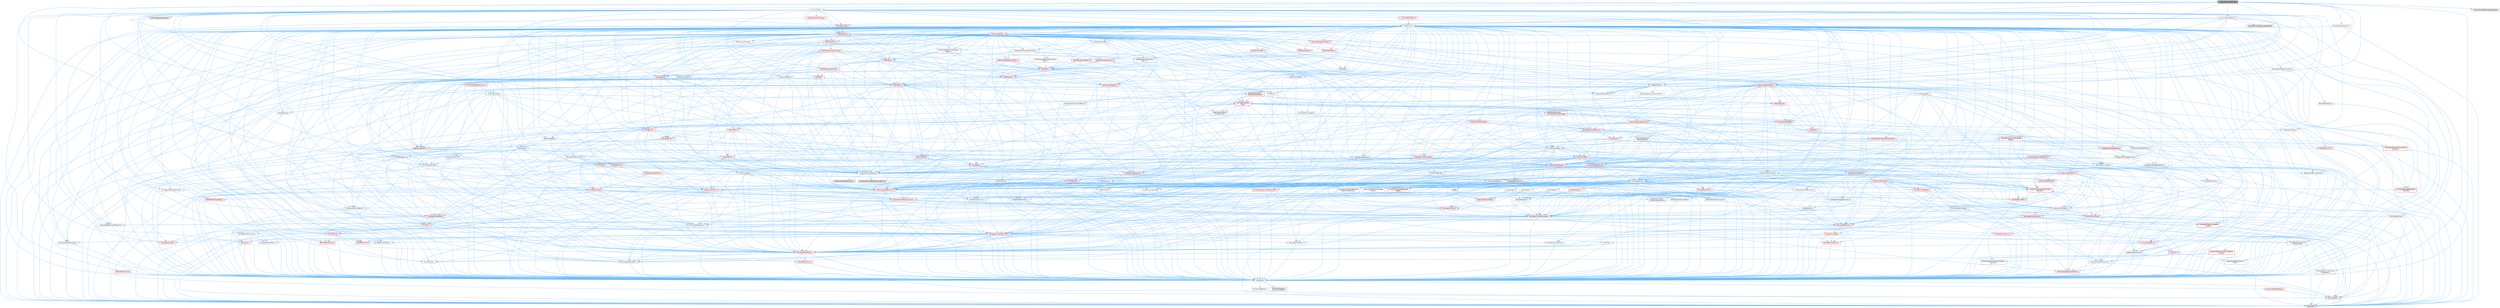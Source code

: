 digraph "LiveLinkSourceSettings.h"
{
 // INTERACTIVE_SVG=YES
 // LATEX_PDF_SIZE
  bgcolor="transparent";
  edge [fontname=Helvetica,fontsize=10,labelfontname=Helvetica,labelfontsize=10];
  node [fontname=Helvetica,fontsize=10,shape=box,height=0.2,width=0.4];
  Node1 [id="Node000001",label="LiveLinkSourceSettings.h",height=0.2,width=0.4,color="gray40", fillcolor="grey60", style="filled", fontcolor="black",tooltip=" "];
  Node1 -> Node2 [id="edge1_Node000001_Node000002",color="steelblue1",style="solid",tooltip=" "];
  Node2 [id="Node000002",label="Containers/Array.h",height=0.2,width=0.4,color="grey40", fillcolor="white", style="filled",URL="$df/dd0/Array_8h.html",tooltip=" "];
  Node2 -> Node3 [id="edge2_Node000002_Node000003",color="steelblue1",style="solid",tooltip=" "];
  Node3 [id="Node000003",label="CoreTypes.h",height=0.2,width=0.4,color="grey40", fillcolor="white", style="filled",URL="$dc/dec/CoreTypes_8h.html",tooltip=" "];
  Node3 -> Node4 [id="edge3_Node000003_Node000004",color="steelblue1",style="solid",tooltip=" "];
  Node4 [id="Node000004",label="HAL/Platform.h",height=0.2,width=0.4,color="red", fillcolor="#FFF0F0", style="filled",URL="$d9/dd0/Platform_8h.html",tooltip=" "];
  Node4 -> Node7 [id="edge4_Node000004_Node000007",color="steelblue1",style="solid",tooltip=" "];
  Node7 [id="Node000007",label="type_traits",height=0.2,width=0.4,color="grey60", fillcolor="#E0E0E0", style="filled",tooltip=" "];
  Node3 -> Node14 [id="edge5_Node000003_Node000014",color="steelblue1",style="solid",tooltip=" "];
  Node14 [id="Node000014",label="ProfilingDebugging\l/UMemoryDefines.h",height=0.2,width=0.4,color="grey40", fillcolor="white", style="filled",URL="$d2/da2/UMemoryDefines_8h.html",tooltip=" "];
  Node3 -> Node15 [id="edge6_Node000003_Node000015",color="steelblue1",style="solid",tooltip=" "];
  Node15 [id="Node000015",label="Misc/CoreMiscDefines.h",height=0.2,width=0.4,color="red", fillcolor="#FFF0F0", style="filled",URL="$da/d38/CoreMiscDefines_8h.html",tooltip=" "];
  Node15 -> Node4 [id="edge7_Node000015_Node000004",color="steelblue1",style="solid",tooltip=" "];
  Node3 -> Node16 [id="edge8_Node000003_Node000016",color="steelblue1",style="solid",tooltip=" "];
  Node16 [id="Node000016",label="Misc/CoreDefines.h",height=0.2,width=0.4,color="grey40", fillcolor="white", style="filled",URL="$d3/dd2/CoreDefines_8h.html",tooltip=" "];
  Node2 -> Node17 [id="edge9_Node000002_Node000017",color="steelblue1",style="solid",tooltip=" "];
  Node17 [id="Node000017",label="Misc/AssertionMacros.h",height=0.2,width=0.4,color="red", fillcolor="#FFF0F0", style="filled",URL="$d0/dfa/AssertionMacros_8h.html",tooltip=" "];
  Node17 -> Node3 [id="edge10_Node000017_Node000003",color="steelblue1",style="solid",tooltip=" "];
  Node17 -> Node4 [id="edge11_Node000017_Node000004",color="steelblue1",style="solid",tooltip=" "];
  Node17 -> Node18 [id="edge12_Node000017_Node000018",color="steelblue1",style="solid",tooltip=" "];
  Node18 [id="Node000018",label="HAL/PlatformMisc.h",height=0.2,width=0.4,color="red", fillcolor="#FFF0F0", style="filled",URL="$d0/df5/PlatformMisc_8h.html",tooltip=" "];
  Node18 -> Node3 [id="edge13_Node000018_Node000003",color="steelblue1",style="solid",tooltip=" "];
  Node17 -> Node54 [id="edge14_Node000017_Node000054",color="steelblue1",style="solid",tooltip=" "];
  Node54 [id="Node000054",label="Templates/EnableIf.h",height=0.2,width=0.4,color="grey40", fillcolor="white", style="filled",URL="$d7/d60/EnableIf_8h.html",tooltip=" "];
  Node54 -> Node3 [id="edge15_Node000054_Node000003",color="steelblue1",style="solid",tooltip=" "];
  Node17 -> Node60 [id="edge16_Node000017_Node000060",color="steelblue1",style="solid",tooltip=" "];
  Node60 [id="Node000060",label="Misc/VarArgs.h",height=0.2,width=0.4,color="grey40", fillcolor="white", style="filled",URL="$d5/d6f/VarArgs_8h.html",tooltip=" "];
  Node60 -> Node3 [id="edge17_Node000060_Node000003",color="steelblue1",style="solid",tooltip=" "];
  Node2 -> Node68 [id="edge18_Node000002_Node000068",color="steelblue1",style="solid",tooltip=" "];
  Node68 [id="Node000068",label="Misc/IntrusiveUnsetOptional\lState.h",height=0.2,width=0.4,color="red", fillcolor="#FFF0F0", style="filled",URL="$d2/d0a/IntrusiveUnsetOptionalState_8h.html",tooltip=" "];
  Node2 -> Node70 [id="edge19_Node000002_Node000070",color="steelblue1",style="solid",tooltip=" "];
  Node70 [id="Node000070",label="Misc/ReverseIterate.h",height=0.2,width=0.4,color="red", fillcolor="#FFF0F0", style="filled",URL="$db/de3/ReverseIterate_8h.html",tooltip=" "];
  Node70 -> Node4 [id="edge20_Node000070_Node000004",color="steelblue1",style="solid",tooltip=" "];
  Node2 -> Node72 [id="edge21_Node000002_Node000072",color="steelblue1",style="solid",tooltip=" "];
  Node72 [id="Node000072",label="HAL/UnrealMemory.h",height=0.2,width=0.4,color="red", fillcolor="#FFF0F0", style="filled",URL="$d9/d96/UnrealMemory_8h.html",tooltip=" "];
  Node72 -> Node3 [id="edge22_Node000072_Node000003",color="steelblue1",style="solid",tooltip=" "];
  Node72 -> Node76 [id="edge23_Node000072_Node000076",color="steelblue1",style="solid",tooltip=" "];
  Node76 [id="Node000076",label="HAL/MemoryBase.h",height=0.2,width=0.4,color="red", fillcolor="#FFF0F0", style="filled",URL="$d6/d9f/MemoryBase_8h.html",tooltip=" "];
  Node76 -> Node3 [id="edge24_Node000076_Node000003",color="steelblue1",style="solid",tooltip=" "];
  Node76 -> Node47 [id="edge25_Node000076_Node000047",color="steelblue1",style="solid",tooltip=" "];
  Node47 [id="Node000047",label="HAL/PlatformAtomics.h",height=0.2,width=0.4,color="red", fillcolor="#FFF0F0", style="filled",URL="$d3/d36/PlatformAtomics_8h.html",tooltip=" "];
  Node47 -> Node3 [id="edge26_Node000047_Node000003",color="steelblue1",style="solid",tooltip=" "];
  Node76 -> Node30 [id="edge27_Node000076_Node000030",color="steelblue1",style="solid",tooltip=" "];
  Node30 [id="Node000030",label="HAL/PlatformCrt.h",height=0.2,width=0.4,color="red", fillcolor="#FFF0F0", style="filled",URL="$d8/d75/PlatformCrt_8h.html",tooltip=" "];
  Node76 -> Node77 [id="edge28_Node000076_Node000077",color="steelblue1",style="solid",tooltip=" "];
  Node77 [id="Node000077",label="Misc/Exec.h",height=0.2,width=0.4,color="grey40", fillcolor="white", style="filled",URL="$de/ddb/Exec_8h.html",tooltip=" "];
  Node77 -> Node3 [id="edge29_Node000077_Node000003",color="steelblue1",style="solid",tooltip=" "];
  Node77 -> Node17 [id="edge30_Node000077_Node000017",color="steelblue1",style="solid",tooltip=" "];
  Node76 -> Node78 [id="edge31_Node000076_Node000078",color="steelblue1",style="solid",tooltip=" "];
  Node78 [id="Node000078",label="Misc/OutputDevice.h",height=0.2,width=0.4,color="red", fillcolor="#FFF0F0", style="filled",URL="$d7/d32/OutputDevice_8h.html",tooltip=" "];
  Node78 -> Node25 [id="edge32_Node000078_Node000025",color="steelblue1",style="solid",tooltip=" "];
  Node25 [id="Node000025",label="CoreFwd.h",height=0.2,width=0.4,color="red", fillcolor="#FFF0F0", style="filled",URL="$d1/d1e/CoreFwd_8h.html",tooltip=" "];
  Node25 -> Node3 [id="edge33_Node000025_Node000003",color="steelblue1",style="solid",tooltip=" "];
  Node25 -> Node26 [id="edge34_Node000025_Node000026",color="steelblue1",style="solid",tooltip=" "];
  Node26 [id="Node000026",label="Containers/ContainersFwd.h",height=0.2,width=0.4,color="grey40", fillcolor="white", style="filled",URL="$d4/d0a/ContainersFwd_8h.html",tooltip=" "];
  Node26 -> Node4 [id="edge35_Node000026_Node000004",color="steelblue1",style="solid",tooltip=" "];
  Node26 -> Node3 [id="edge36_Node000026_Node000003",color="steelblue1",style="solid",tooltip=" "];
  Node26 -> Node23 [id="edge37_Node000026_Node000023",color="steelblue1",style="solid",tooltip=" "];
  Node23 [id="Node000023",label="Traits/IsContiguousContainer.h",height=0.2,width=0.4,color="red", fillcolor="#FFF0F0", style="filled",URL="$d5/d3c/IsContiguousContainer_8h.html",tooltip=" "];
  Node23 -> Node3 [id="edge38_Node000023_Node000003",color="steelblue1",style="solid",tooltip=" "];
  Node25 -> Node28 [id="edge39_Node000025_Node000028",color="steelblue1",style="solid",tooltip=" "];
  Node28 [id="Node000028",label="UObject/UObjectHierarchy\lFwd.h",height=0.2,width=0.4,color="grey40", fillcolor="white", style="filled",URL="$d3/d13/UObjectHierarchyFwd_8h.html",tooltip=" "];
  Node78 -> Node3 [id="edge40_Node000078_Node000003",color="steelblue1",style="solid",tooltip=" "];
  Node78 -> Node79 [id="edge41_Node000078_Node000079",color="steelblue1",style="solid",tooltip=" "];
  Node79 [id="Node000079",label="Logging/LogVerbosity.h",height=0.2,width=0.4,color="grey40", fillcolor="white", style="filled",URL="$d2/d8f/LogVerbosity_8h.html",tooltip=" "];
  Node79 -> Node3 [id="edge42_Node000079_Node000003",color="steelblue1",style="solid",tooltip=" "];
  Node78 -> Node60 [id="edge43_Node000078_Node000060",color="steelblue1",style="solid",tooltip=" "];
  Node72 -> Node89 [id="edge44_Node000072_Node000089",color="steelblue1",style="solid",tooltip=" "];
  Node89 [id="Node000089",label="HAL/PlatformMemory.h",height=0.2,width=0.4,color="red", fillcolor="#FFF0F0", style="filled",URL="$de/d68/PlatformMemory_8h.html",tooltip=" "];
  Node89 -> Node3 [id="edge45_Node000089_Node000003",color="steelblue1",style="solid",tooltip=" "];
  Node72 -> Node92 [id="edge46_Node000072_Node000092",color="steelblue1",style="solid",tooltip=" "];
  Node92 [id="Node000092",label="Templates/IsPointer.h",height=0.2,width=0.4,color="grey40", fillcolor="white", style="filled",URL="$d7/d05/IsPointer_8h.html",tooltip=" "];
  Node92 -> Node3 [id="edge47_Node000092_Node000003",color="steelblue1",style="solid",tooltip=" "];
  Node2 -> Node93 [id="edge48_Node000002_Node000093",color="steelblue1",style="solid",tooltip=" "];
  Node93 [id="Node000093",label="Templates/UnrealTypeTraits.h",height=0.2,width=0.4,color="red", fillcolor="#FFF0F0", style="filled",URL="$d2/d2d/UnrealTypeTraits_8h.html",tooltip=" "];
  Node93 -> Node3 [id="edge49_Node000093_Node000003",color="steelblue1",style="solid",tooltip=" "];
  Node93 -> Node92 [id="edge50_Node000093_Node000092",color="steelblue1",style="solid",tooltip=" "];
  Node93 -> Node17 [id="edge51_Node000093_Node000017",color="steelblue1",style="solid",tooltip=" "];
  Node93 -> Node85 [id="edge52_Node000093_Node000085",color="steelblue1",style="solid",tooltip=" "];
  Node85 [id="Node000085",label="Templates/AndOrNot.h",height=0.2,width=0.4,color="grey40", fillcolor="white", style="filled",URL="$db/d0a/AndOrNot_8h.html",tooltip=" "];
  Node85 -> Node3 [id="edge53_Node000085_Node000003",color="steelblue1",style="solid",tooltip=" "];
  Node93 -> Node54 [id="edge54_Node000093_Node000054",color="steelblue1",style="solid",tooltip=" "];
  Node93 -> Node94 [id="edge55_Node000093_Node000094",color="steelblue1",style="solid",tooltip=" "];
  Node94 [id="Node000094",label="Templates/IsArithmetic.h",height=0.2,width=0.4,color="grey40", fillcolor="white", style="filled",URL="$d2/d5d/IsArithmetic_8h.html",tooltip=" "];
  Node94 -> Node3 [id="edge56_Node000094_Node000003",color="steelblue1",style="solid",tooltip=" "];
  Node93 -> Node95 [id="edge57_Node000093_Node000095",color="steelblue1",style="solid",tooltip=" "];
  Node95 [id="Node000095",label="Templates/Models.h",height=0.2,width=0.4,color="red", fillcolor="#FFF0F0", style="filled",URL="$d3/d0c/Models_8h.html",tooltip=" "];
  Node93 -> Node96 [id="edge58_Node000093_Node000096",color="steelblue1",style="solid",tooltip=" "];
  Node96 [id="Node000096",label="Templates/IsPODType.h",height=0.2,width=0.4,color="grey40", fillcolor="white", style="filled",URL="$d7/db1/IsPODType_8h.html",tooltip=" "];
  Node96 -> Node3 [id="edge59_Node000096_Node000003",color="steelblue1",style="solid",tooltip=" "];
  Node93 -> Node97 [id="edge60_Node000093_Node000097",color="steelblue1",style="solid",tooltip=" "];
  Node97 [id="Node000097",label="Templates/IsUECoreType.h",height=0.2,width=0.4,color="grey40", fillcolor="white", style="filled",URL="$d1/db8/IsUECoreType_8h.html",tooltip=" "];
  Node97 -> Node3 [id="edge61_Node000097_Node000003",color="steelblue1",style="solid",tooltip=" "];
  Node97 -> Node7 [id="edge62_Node000097_Node000007",color="steelblue1",style="solid",tooltip=" "];
  Node93 -> Node86 [id="edge63_Node000093_Node000086",color="steelblue1",style="solid",tooltip=" "];
  Node86 [id="Node000086",label="Templates/IsTriviallyCopy\lConstructible.h",height=0.2,width=0.4,color="grey40", fillcolor="white", style="filled",URL="$d3/d78/IsTriviallyCopyConstructible_8h.html",tooltip=" "];
  Node86 -> Node3 [id="edge64_Node000086_Node000003",color="steelblue1",style="solid",tooltip=" "];
  Node86 -> Node7 [id="edge65_Node000086_Node000007",color="steelblue1",style="solid",tooltip=" "];
  Node2 -> Node98 [id="edge66_Node000002_Node000098",color="steelblue1",style="solid",tooltip=" "];
  Node98 [id="Node000098",label="Templates/UnrealTemplate.h",height=0.2,width=0.4,color="red", fillcolor="#FFF0F0", style="filled",URL="$d4/d24/UnrealTemplate_8h.html",tooltip=" "];
  Node98 -> Node3 [id="edge67_Node000098_Node000003",color="steelblue1",style="solid",tooltip=" "];
  Node98 -> Node92 [id="edge68_Node000098_Node000092",color="steelblue1",style="solid",tooltip=" "];
  Node98 -> Node72 [id="edge69_Node000098_Node000072",color="steelblue1",style="solid",tooltip=" "];
  Node98 -> Node93 [id="edge70_Node000098_Node000093",color="steelblue1",style="solid",tooltip=" "];
  Node98 -> Node101 [id="edge71_Node000098_Node000101",color="steelblue1",style="solid",tooltip=" "];
  Node101 [id="Node000101",label="Templates/RemoveReference.h",height=0.2,width=0.4,color="grey40", fillcolor="white", style="filled",URL="$da/dbe/RemoveReference_8h.html",tooltip=" "];
  Node101 -> Node3 [id="edge72_Node000101_Node000003",color="steelblue1",style="solid",tooltip=" "];
  Node98 -> Node62 [id="edge73_Node000098_Node000062",color="steelblue1",style="solid",tooltip=" "];
  Node62 [id="Node000062",label="Templates/Requires.h",height=0.2,width=0.4,color="grey40", fillcolor="white", style="filled",URL="$dc/d96/Requires_8h.html",tooltip=" "];
  Node62 -> Node54 [id="edge74_Node000062_Node000054",color="steelblue1",style="solid",tooltip=" "];
  Node62 -> Node7 [id="edge75_Node000062_Node000007",color="steelblue1",style="solid",tooltip=" "];
  Node98 -> Node102 [id="edge76_Node000098_Node000102",color="steelblue1",style="solid",tooltip=" "];
  Node102 [id="Node000102",label="Templates/TypeCompatible\lBytes.h",height=0.2,width=0.4,color="red", fillcolor="#FFF0F0", style="filled",URL="$df/d0a/TypeCompatibleBytes_8h.html",tooltip=" "];
  Node102 -> Node3 [id="edge77_Node000102_Node000003",color="steelblue1",style="solid",tooltip=" "];
  Node102 -> Node7 [id="edge78_Node000102_Node000007",color="steelblue1",style="solid",tooltip=" "];
  Node98 -> Node23 [id="edge79_Node000098_Node000023",color="steelblue1",style="solid",tooltip=" "];
  Node98 -> Node7 [id="edge80_Node000098_Node000007",color="steelblue1",style="solid",tooltip=" "];
  Node2 -> Node104 [id="edge81_Node000002_Node000104",color="steelblue1",style="solid",tooltip=" "];
  Node104 [id="Node000104",label="Containers/AllowShrinking.h",height=0.2,width=0.4,color="grey40", fillcolor="white", style="filled",URL="$d7/d1a/AllowShrinking_8h.html",tooltip=" "];
  Node104 -> Node3 [id="edge82_Node000104_Node000003",color="steelblue1",style="solid",tooltip=" "];
  Node2 -> Node105 [id="edge83_Node000002_Node000105",color="steelblue1",style="solid",tooltip=" "];
  Node105 [id="Node000105",label="Containers/ContainerAllocation\lPolicies.h",height=0.2,width=0.4,color="red", fillcolor="#FFF0F0", style="filled",URL="$d7/dff/ContainerAllocationPolicies_8h.html",tooltip=" "];
  Node105 -> Node3 [id="edge84_Node000105_Node000003",color="steelblue1",style="solid",tooltip=" "];
  Node105 -> Node105 [id="edge85_Node000105_Node000105",color="steelblue1",style="solid",tooltip=" "];
  Node105 -> Node107 [id="edge86_Node000105_Node000107",color="steelblue1",style="solid",tooltip=" "];
  Node107 [id="Node000107",label="HAL/PlatformMath.h",height=0.2,width=0.4,color="red", fillcolor="#FFF0F0", style="filled",URL="$dc/d53/PlatformMath_8h.html",tooltip=" "];
  Node107 -> Node3 [id="edge87_Node000107_Node000003",color="steelblue1",style="solid",tooltip=" "];
  Node105 -> Node72 [id="edge88_Node000105_Node000072",color="steelblue1",style="solid",tooltip=" "];
  Node105 -> Node40 [id="edge89_Node000105_Node000040",color="steelblue1",style="solid",tooltip=" "];
  Node40 [id="Node000040",label="Math/NumericLimits.h",height=0.2,width=0.4,color="grey40", fillcolor="white", style="filled",URL="$df/d1b/NumericLimits_8h.html",tooltip=" "];
  Node40 -> Node3 [id="edge90_Node000040_Node000003",color="steelblue1",style="solid",tooltip=" "];
  Node105 -> Node17 [id="edge91_Node000105_Node000017",color="steelblue1",style="solid",tooltip=" "];
  Node105 -> Node116 [id="edge92_Node000105_Node000116",color="steelblue1",style="solid",tooltip=" "];
  Node116 [id="Node000116",label="Templates/MemoryOps.h",height=0.2,width=0.4,color="red", fillcolor="#FFF0F0", style="filled",URL="$db/dea/MemoryOps_8h.html",tooltip=" "];
  Node116 -> Node3 [id="edge93_Node000116_Node000003",color="steelblue1",style="solid",tooltip=" "];
  Node116 -> Node72 [id="edge94_Node000116_Node000072",color="steelblue1",style="solid",tooltip=" "];
  Node116 -> Node87 [id="edge95_Node000116_Node000087",color="steelblue1",style="solid",tooltip=" "];
  Node87 [id="Node000087",label="Templates/IsTriviallyCopy\lAssignable.h",height=0.2,width=0.4,color="grey40", fillcolor="white", style="filled",URL="$d2/df2/IsTriviallyCopyAssignable_8h.html",tooltip=" "];
  Node87 -> Node3 [id="edge96_Node000087_Node000003",color="steelblue1",style="solid",tooltip=" "];
  Node87 -> Node7 [id="edge97_Node000087_Node000007",color="steelblue1",style="solid",tooltip=" "];
  Node116 -> Node86 [id="edge98_Node000116_Node000086",color="steelblue1",style="solid",tooltip=" "];
  Node116 -> Node62 [id="edge99_Node000116_Node000062",color="steelblue1",style="solid",tooltip=" "];
  Node116 -> Node93 [id="edge100_Node000116_Node000093",color="steelblue1",style="solid",tooltip=" "];
  Node116 -> Node7 [id="edge101_Node000116_Node000007",color="steelblue1",style="solid",tooltip=" "];
  Node105 -> Node102 [id="edge102_Node000105_Node000102",color="steelblue1",style="solid",tooltip=" "];
  Node105 -> Node7 [id="edge103_Node000105_Node000007",color="steelblue1",style="solid",tooltip=" "];
  Node2 -> Node117 [id="edge104_Node000002_Node000117",color="steelblue1",style="solid",tooltip=" "];
  Node117 [id="Node000117",label="Containers/ContainerElement\lTypeCompatibility.h",height=0.2,width=0.4,color="grey40", fillcolor="white", style="filled",URL="$df/ddf/ContainerElementTypeCompatibility_8h.html",tooltip=" "];
  Node117 -> Node3 [id="edge105_Node000117_Node000003",color="steelblue1",style="solid",tooltip=" "];
  Node117 -> Node93 [id="edge106_Node000117_Node000093",color="steelblue1",style="solid",tooltip=" "];
  Node2 -> Node118 [id="edge107_Node000002_Node000118",color="steelblue1",style="solid",tooltip=" "];
  Node118 [id="Node000118",label="Serialization/Archive.h",height=0.2,width=0.4,color="red", fillcolor="#FFF0F0", style="filled",URL="$d7/d3b/Archive_8h.html",tooltip=" "];
  Node118 -> Node25 [id="edge108_Node000118_Node000025",color="steelblue1",style="solid",tooltip=" "];
  Node118 -> Node3 [id="edge109_Node000118_Node000003",color="steelblue1",style="solid",tooltip=" "];
  Node118 -> Node119 [id="edge110_Node000118_Node000119",color="steelblue1",style="solid",tooltip=" "];
  Node119 [id="Node000119",label="HAL/PlatformProperties.h",height=0.2,width=0.4,color="red", fillcolor="#FFF0F0", style="filled",URL="$d9/db0/PlatformProperties_8h.html",tooltip=" "];
  Node119 -> Node3 [id="edge111_Node000119_Node000003",color="steelblue1",style="solid",tooltip=" "];
  Node118 -> Node122 [id="edge112_Node000118_Node000122",color="steelblue1",style="solid",tooltip=" "];
  Node122 [id="Node000122",label="Internationalization\l/TextNamespaceFwd.h",height=0.2,width=0.4,color="grey40", fillcolor="white", style="filled",URL="$d8/d97/TextNamespaceFwd_8h.html",tooltip=" "];
  Node122 -> Node3 [id="edge113_Node000122_Node000003",color="steelblue1",style="solid",tooltip=" "];
  Node118 -> Node17 [id="edge114_Node000118_Node000017",color="steelblue1",style="solid",tooltip=" "];
  Node118 -> Node123 [id="edge115_Node000118_Node000123",color="steelblue1",style="solid",tooltip=" "];
  Node123 [id="Node000123",label="Misc/EngineVersionBase.h",height=0.2,width=0.4,color="grey40", fillcolor="white", style="filled",URL="$d5/d2b/EngineVersionBase_8h.html",tooltip=" "];
  Node123 -> Node3 [id="edge116_Node000123_Node000003",color="steelblue1",style="solid",tooltip=" "];
  Node118 -> Node60 [id="edge117_Node000118_Node000060",color="steelblue1",style="solid",tooltip=" "];
  Node118 -> Node54 [id="edge118_Node000118_Node000054",color="steelblue1",style="solid",tooltip=" "];
  Node118 -> Node126 [id="edge119_Node000118_Node000126",color="steelblue1",style="solid",tooltip=" "];
  Node126 [id="Node000126",label="Templates/IsEnumClass.h",height=0.2,width=0.4,color="grey40", fillcolor="white", style="filled",URL="$d7/d15/IsEnumClass_8h.html",tooltip=" "];
  Node126 -> Node3 [id="edge120_Node000126_Node000003",color="steelblue1",style="solid",tooltip=" "];
  Node126 -> Node85 [id="edge121_Node000126_Node000085",color="steelblue1",style="solid",tooltip=" "];
  Node118 -> Node98 [id="edge122_Node000118_Node000098",color="steelblue1",style="solid",tooltip=" "];
  Node118 -> Node127 [id="edge123_Node000118_Node000127",color="steelblue1",style="solid",tooltip=" "];
  Node127 [id="Node000127",label="UObject/ObjectVersion.h",height=0.2,width=0.4,color="grey40", fillcolor="white", style="filled",URL="$da/d63/ObjectVersion_8h.html",tooltip=" "];
  Node127 -> Node3 [id="edge124_Node000127_Node000003",color="steelblue1",style="solid",tooltip=" "];
  Node2 -> Node128 [id="edge125_Node000002_Node000128",color="steelblue1",style="solid",tooltip=" "];
  Node128 [id="Node000128",label="Serialization/MemoryImage\lWriter.h",height=0.2,width=0.4,color="grey40", fillcolor="white", style="filled",URL="$d0/d08/MemoryImageWriter_8h.html",tooltip=" "];
  Node128 -> Node3 [id="edge126_Node000128_Node000003",color="steelblue1",style="solid",tooltip=" "];
  Node128 -> Node129 [id="edge127_Node000128_Node000129",color="steelblue1",style="solid",tooltip=" "];
  Node129 [id="Node000129",label="Serialization/MemoryLayout.h",height=0.2,width=0.4,color="red", fillcolor="#FFF0F0", style="filled",URL="$d7/d66/MemoryLayout_8h.html",tooltip=" "];
  Node129 -> Node132 [id="edge128_Node000129_Node000132",color="steelblue1",style="solid",tooltip=" "];
  Node132 [id="Node000132",label="Containers/EnumAsByte.h",height=0.2,width=0.4,color="grey40", fillcolor="white", style="filled",URL="$d6/d9a/EnumAsByte_8h.html",tooltip=" "];
  Node132 -> Node3 [id="edge129_Node000132_Node000003",color="steelblue1",style="solid",tooltip=" "];
  Node132 -> Node96 [id="edge130_Node000132_Node000096",color="steelblue1",style="solid",tooltip=" "];
  Node132 -> Node133 [id="edge131_Node000132_Node000133",color="steelblue1",style="solid",tooltip=" "];
  Node133 [id="Node000133",label="Templates/TypeHash.h",height=0.2,width=0.4,color="red", fillcolor="#FFF0F0", style="filled",URL="$d1/d62/TypeHash_8h.html",tooltip=" "];
  Node133 -> Node3 [id="edge132_Node000133_Node000003",color="steelblue1",style="solid",tooltip=" "];
  Node133 -> Node62 [id="edge133_Node000133_Node000062",color="steelblue1",style="solid",tooltip=" "];
  Node133 -> Node134 [id="edge134_Node000133_Node000134",color="steelblue1",style="solid",tooltip=" "];
  Node134 [id="Node000134",label="Misc/Crc.h",height=0.2,width=0.4,color="red", fillcolor="#FFF0F0", style="filled",URL="$d4/dd2/Crc_8h.html",tooltip=" "];
  Node134 -> Node3 [id="edge135_Node000134_Node000003",color="steelblue1",style="solid",tooltip=" "];
  Node134 -> Node74 [id="edge136_Node000134_Node000074",color="steelblue1",style="solid",tooltip=" "];
  Node74 [id="Node000074",label="HAL/PlatformString.h",height=0.2,width=0.4,color="red", fillcolor="#FFF0F0", style="filled",URL="$db/db5/PlatformString_8h.html",tooltip=" "];
  Node74 -> Node3 [id="edge137_Node000074_Node000003",color="steelblue1",style="solid",tooltip=" "];
  Node134 -> Node17 [id="edge138_Node000134_Node000017",color="steelblue1",style="solid",tooltip=" "];
  Node134 -> Node135 [id="edge139_Node000134_Node000135",color="steelblue1",style="solid",tooltip=" "];
  Node135 [id="Node000135",label="Misc/CString.h",height=0.2,width=0.4,color="red", fillcolor="#FFF0F0", style="filled",URL="$d2/d49/CString_8h.html",tooltip=" "];
  Node135 -> Node3 [id="edge140_Node000135_Node000003",color="steelblue1",style="solid",tooltip=" "];
  Node135 -> Node30 [id="edge141_Node000135_Node000030",color="steelblue1",style="solid",tooltip=" "];
  Node135 -> Node74 [id="edge142_Node000135_Node000074",color="steelblue1",style="solid",tooltip=" "];
  Node135 -> Node17 [id="edge143_Node000135_Node000017",color="steelblue1",style="solid",tooltip=" "];
  Node135 -> Node136 [id="edge144_Node000135_Node000136",color="steelblue1",style="solid",tooltip=" "];
  Node136 [id="Node000136",label="Misc/Char.h",height=0.2,width=0.4,color="red", fillcolor="#FFF0F0", style="filled",URL="$d0/d58/Char_8h.html",tooltip=" "];
  Node136 -> Node3 [id="edge145_Node000136_Node000003",color="steelblue1",style="solid",tooltip=" "];
  Node136 -> Node7 [id="edge146_Node000136_Node000007",color="steelblue1",style="solid",tooltip=" "];
  Node135 -> Node60 [id="edge147_Node000135_Node000060",color="steelblue1",style="solid",tooltip=" "];
  Node134 -> Node136 [id="edge148_Node000134_Node000136",color="steelblue1",style="solid",tooltip=" "];
  Node134 -> Node93 [id="edge149_Node000134_Node000093",color="steelblue1",style="solid",tooltip=" "];
  Node133 -> Node7 [id="edge150_Node000133_Node000007",color="steelblue1",style="solid",tooltip=" "];
  Node129 -> Node20 [id="edge151_Node000129_Node000020",color="steelblue1",style="solid",tooltip=" "];
  Node20 [id="Node000020",label="Containers/StringFwd.h",height=0.2,width=0.4,color="grey40", fillcolor="white", style="filled",URL="$df/d37/StringFwd_8h.html",tooltip=" "];
  Node20 -> Node3 [id="edge152_Node000020_Node000003",color="steelblue1",style="solid",tooltip=" "];
  Node20 -> Node21 [id="edge153_Node000020_Node000021",color="steelblue1",style="solid",tooltip=" "];
  Node21 [id="Node000021",label="Traits/ElementType.h",height=0.2,width=0.4,color="red", fillcolor="#FFF0F0", style="filled",URL="$d5/d4f/ElementType_8h.html",tooltip=" "];
  Node21 -> Node4 [id="edge154_Node000021_Node000004",color="steelblue1",style="solid",tooltip=" "];
  Node21 -> Node7 [id="edge155_Node000021_Node000007",color="steelblue1",style="solid",tooltip=" "];
  Node20 -> Node23 [id="edge156_Node000020_Node000023",color="steelblue1",style="solid",tooltip=" "];
  Node129 -> Node72 [id="edge157_Node000129_Node000072",color="steelblue1",style="solid",tooltip=" "];
  Node129 -> Node54 [id="edge158_Node000129_Node000054",color="steelblue1",style="solid",tooltip=" "];
  Node129 -> Node95 [id="edge159_Node000129_Node000095",color="steelblue1",style="solid",tooltip=" "];
  Node129 -> Node98 [id="edge160_Node000129_Node000098",color="steelblue1",style="solid",tooltip=" "];
  Node2 -> Node142 [id="edge161_Node000002_Node000142",color="steelblue1",style="solid",tooltip=" "];
  Node142 [id="Node000142",label="Algo/Heapify.h",height=0.2,width=0.4,color="grey40", fillcolor="white", style="filled",URL="$d0/d2a/Heapify_8h.html",tooltip=" "];
  Node142 -> Node143 [id="edge162_Node000142_Node000143",color="steelblue1",style="solid",tooltip=" "];
  Node143 [id="Node000143",label="Algo/Impl/BinaryHeap.h",height=0.2,width=0.4,color="red", fillcolor="#FFF0F0", style="filled",URL="$d7/da3/Algo_2Impl_2BinaryHeap_8h.html",tooltip=" "];
  Node143 -> Node144 [id="edge163_Node000143_Node000144",color="steelblue1",style="solid",tooltip=" "];
  Node144 [id="Node000144",label="Templates/Invoke.h",height=0.2,width=0.4,color="red", fillcolor="#FFF0F0", style="filled",URL="$d7/deb/Invoke_8h.html",tooltip=" "];
  Node144 -> Node3 [id="edge164_Node000144_Node000003",color="steelblue1",style="solid",tooltip=" "];
  Node144 -> Node98 [id="edge165_Node000144_Node000098",color="steelblue1",style="solid",tooltip=" "];
  Node144 -> Node7 [id="edge166_Node000144_Node000007",color="steelblue1",style="solid",tooltip=" "];
  Node143 -> Node7 [id="edge167_Node000143_Node000007",color="steelblue1",style="solid",tooltip=" "];
  Node142 -> Node148 [id="edge168_Node000142_Node000148",color="steelblue1",style="solid",tooltip=" "];
  Node148 [id="Node000148",label="Templates/IdentityFunctor.h",height=0.2,width=0.4,color="grey40", fillcolor="white", style="filled",URL="$d7/d2e/IdentityFunctor_8h.html",tooltip=" "];
  Node148 -> Node4 [id="edge169_Node000148_Node000004",color="steelblue1",style="solid",tooltip=" "];
  Node142 -> Node144 [id="edge170_Node000142_Node000144",color="steelblue1",style="solid",tooltip=" "];
  Node142 -> Node149 [id="edge171_Node000142_Node000149",color="steelblue1",style="solid",tooltip=" "];
  Node149 [id="Node000149",label="Templates/Less.h",height=0.2,width=0.4,color="grey40", fillcolor="white", style="filled",URL="$de/dc8/Less_8h.html",tooltip=" "];
  Node149 -> Node3 [id="edge172_Node000149_Node000003",color="steelblue1",style="solid",tooltip=" "];
  Node149 -> Node98 [id="edge173_Node000149_Node000098",color="steelblue1",style="solid",tooltip=" "];
  Node142 -> Node98 [id="edge174_Node000142_Node000098",color="steelblue1",style="solid",tooltip=" "];
  Node2 -> Node150 [id="edge175_Node000002_Node000150",color="steelblue1",style="solid",tooltip=" "];
  Node150 [id="Node000150",label="Algo/HeapSort.h",height=0.2,width=0.4,color="grey40", fillcolor="white", style="filled",URL="$d3/d92/HeapSort_8h.html",tooltip=" "];
  Node150 -> Node143 [id="edge176_Node000150_Node000143",color="steelblue1",style="solid",tooltip=" "];
  Node150 -> Node148 [id="edge177_Node000150_Node000148",color="steelblue1",style="solid",tooltip=" "];
  Node150 -> Node149 [id="edge178_Node000150_Node000149",color="steelblue1",style="solid",tooltip=" "];
  Node150 -> Node98 [id="edge179_Node000150_Node000098",color="steelblue1",style="solid",tooltip=" "];
  Node2 -> Node151 [id="edge180_Node000002_Node000151",color="steelblue1",style="solid",tooltip=" "];
  Node151 [id="Node000151",label="Algo/IsHeap.h",height=0.2,width=0.4,color="grey40", fillcolor="white", style="filled",URL="$de/d32/IsHeap_8h.html",tooltip=" "];
  Node151 -> Node143 [id="edge181_Node000151_Node000143",color="steelblue1",style="solid",tooltip=" "];
  Node151 -> Node148 [id="edge182_Node000151_Node000148",color="steelblue1",style="solid",tooltip=" "];
  Node151 -> Node144 [id="edge183_Node000151_Node000144",color="steelblue1",style="solid",tooltip=" "];
  Node151 -> Node149 [id="edge184_Node000151_Node000149",color="steelblue1",style="solid",tooltip=" "];
  Node151 -> Node98 [id="edge185_Node000151_Node000098",color="steelblue1",style="solid",tooltip=" "];
  Node2 -> Node143 [id="edge186_Node000002_Node000143",color="steelblue1",style="solid",tooltip=" "];
  Node2 -> Node152 [id="edge187_Node000002_Node000152",color="steelblue1",style="solid",tooltip=" "];
  Node152 [id="Node000152",label="Algo/StableSort.h",height=0.2,width=0.4,color="red", fillcolor="#FFF0F0", style="filled",URL="$d7/d3c/StableSort_8h.html",tooltip=" "];
  Node152 -> Node148 [id="edge188_Node000152_Node000148",color="steelblue1",style="solid",tooltip=" "];
  Node152 -> Node144 [id="edge189_Node000152_Node000144",color="steelblue1",style="solid",tooltip=" "];
  Node152 -> Node149 [id="edge190_Node000152_Node000149",color="steelblue1",style="solid",tooltip=" "];
  Node152 -> Node98 [id="edge191_Node000152_Node000098",color="steelblue1",style="solid",tooltip=" "];
  Node2 -> Node155 [id="edge192_Node000002_Node000155",color="steelblue1",style="solid",tooltip=" "];
  Node155 [id="Node000155",label="Concepts/GetTypeHashable.h",height=0.2,width=0.4,color="grey40", fillcolor="white", style="filled",URL="$d3/da2/GetTypeHashable_8h.html",tooltip=" "];
  Node155 -> Node3 [id="edge193_Node000155_Node000003",color="steelblue1",style="solid",tooltip=" "];
  Node155 -> Node133 [id="edge194_Node000155_Node000133",color="steelblue1",style="solid",tooltip=" "];
  Node2 -> Node148 [id="edge195_Node000002_Node000148",color="steelblue1",style="solid",tooltip=" "];
  Node2 -> Node144 [id="edge196_Node000002_Node000144",color="steelblue1",style="solid",tooltip=" "];
  Node2 -> Node149 [id="edge197_Node000002_Node000149",color="steelblue1",style="solid",tooltip=" "];
  Node2 -> Node156 [id="edge198_Node000002_Node000156",color="steelblue1",style="solid",tooltip=" "];
  Node156 [id="Node000156",label="Templates/LosesQualifiers\lFromTo.h",height=0.2,width=0.4,color="red", fillcolor="#FFF0F0", style="filled",URL="$d2/db3/LosesQualifiersFromTo_8h.html",tooltip=" "];
  Node156 -> Node7 [id="edge199_Node000156_Node000007",color="steelblue1",style="solid",tooltip=" "];
  Node2 -> Node62 [id="edge200_Node000002_Node000062",color="steelblue1",style="solid",tooltip=" "];
  Node2 -> Node157 [id="edge201_Node000002_Node000157",color="steelblue1",style="solid",tooltip=" "];
  Node157 [id="Node000157",label="Templates/Sorting.h",height=0.2,width=0.4,color="red", fillcolor="#FFF0F0", style="filled",URL="$d3/d9e/Sorting_8h.html",tooltip=" "];
  Node157 -> Node3 [id="edge202_Node000157_Node000003",color="steelblue1",style="solid",tooltip=" "];
  Node157 -> Node107 [id="edge203_Node000157_Node000107",color="steelblue1",style="solid",tooltip=" "];
  Node157 -> Node149 [id="edge204_Node000157_Node000149",color="steelblue1",style="solid",tooltip=" "];
  Node2 -> Node161 [id="edge205_Node000002_Node000161",color="steelblue1",style="solid",tooltip=" "];
  Node161 [id="Node000161",label="Templates/AlignmentTemplates.h",height=0.2,width=0.4,color="red", fillcolor="#FFF0F0", style="filled",URL="$dd/d32/AlignmentTemplates_8h.html",tooltip=" "];
  Node161 -> Node3 [id="edge206_Node000161_Node000003",color="steelblue1",style="solid",tooltip=" "];
  Node161 -> Node92 [id="edge207_Node000161_Node000092",color="steelblue1",style="solid",tooltip=" "];
  Node2 -> Node21 [id="edge208_Node000002_Node000021",color="steelblue1",style="solid",tooltip=" "];
  Node2 -> Node113 [id="edge209_Node000002_Node000113",color="steelblue1",style="solid",tooltip=" "];
  Node113 [id="Node000113",label="limits",height=0.2,width=0.4,color="grey60", fillcolor="#E0E0E0", style="filled",tooltip=" "];
  Node2 -> Node7 [id="edge210_Node000002_Node000007",color="steelblue1",style="solid",tooltip=" "];
  Node1 -> Node162 [id="edge211_Node000001_Node000162",color="steelblue1",style="solid",tooltip=" "];
  Node162 [id="Node000162",label="Containers/UnrealString.h",height=0.2,width=0.4,color="grey40", fillcolor="white", style="filled",URL="$d5/dba/UnrealString_8h.html",tooltip=" "];
  Node162 -> Node163 [id="edge212_Node000162_Node000163",color="steelblue1",style="solid",tooltip=" "];
  Node163 [id="Node000163",label="Containers/UnrealStringIncludes.h.inl",height=0.2,width=0.4,color="grey60", fillcolor="#E0E0E0", style="filled",tooltip=" "];
  Node162 -> Node164 [id="edge213_Node000162_Node000164",color="steelblue1",style="solid",tooltip=" "];
  Node164 [id="Node000164",label="Containers/UnrealString.h.inl",height=0.2,width=0.4,color="grey60", fillcolor="#E0E0E0", style="filled",tooltip=" "];
  Node162 -> Node165 [id="edge214_Node000162_Node000165",color="steelblue1",style="solid",tooltip=" "];
  Node165 [id="Node000165",label="Misc/StringFormatArg.h",height=0.2,width=0.4,color="grey40", fillcolor="white", style="filled",URL="$d2/d16/StringFormatArg_8h.html",tooltip=" "];
  Node165 -> Node26 [id="edge215_Node000165_Node000026",color="steelblue1",style="solid",tooltip=" "];
  Node1 -> Node166 [id="edge216_Node000001_Node000166",color="steelblue1",style="solid",tooltip=" "];
  Node166 [id="Node000166",label="CoreMinimal.h",height=0.2,width=0.4,color="grey40", fillcolor="white", style="filled",URL="$d7/d67/CoreMinimal_8h.html",tooltip=" "];
  Node166 -> Node3 [id="edge217_Node000166_Node000003",color="steelblue1",style="solid",tooltip=" "];
  Node166 -> Node25 [id="edge218_Node000166_Node000025",color="steelblue1",style="solid",tooltip=" "];
  Node166 -> Node28 [id="edge219_Node000166_Node000028",color="steelblue1",style="solid",tooltip=" "];
  Node166 -> Node26 [id="edge220_Node000166_Node000026",color="steelblue1",style="solid",tooltip=" "];
  Node166 -> Node60 [id="edge221_Node000166_Node000060",color="steelblue1",style="solid",tooltip=" "];
  Node166 -> Node79 [id="edge222_Node000166_Node000079",color="steelblue1",style="solid",tooltip=" "];
  Node166 -> Node78 [id="edge223_Node000166_Node000078",color="steelblue1",style="solid",tooltip=" "];
  Node166 -> Node30 [id="edge224_Node000166_Node000030",color="steelblue1",style="solid",tooltip=" "];
  Node166 -> Node18 [id="edge225_Node000166_Node000018",color="steelblue1",style="solid",tooltip=" "];
  Node166 -> Node17 [id="edge226_Node000166_Node000017",color="steelblue1",style="solid",tooltip=" "];
  Node166 -> Node92 [id="edge227_Node000166_Node000092",color="steelblue1",style="solid",tooltip=" "];
  Node166 -> Node89 [id="edge228_Node000166_Node000089",color="steelblue1",style="solid",tooltip=" "];
  Node166 -> Node47 [id="edge229_Node000166_Node000047",color="steelblue1",style="solid",tooltip=" "];
  Node166 -> Node77 [id="edge230_Node000166_Node000077",color="steelblue1",style="solid",tooltip=" "];
  Node166 -> Node76 [id="edge231_Node000166_Node000076",color="steelblue1",style="solid",tooltip=" "];
  Node166 -> Node72 [id="edge232_Node000166_Node000072",color="steelblue1",style="solid",tooltip=" "];
  Node166 -> Node94 [id="edge233_Node000166_Node000094",color="steelblue1",style="solid",tooltip=" "];
  Node166 -> Node85 [id="edge234_Node000166_Node000085",color="steelblue1",style="solid",tooltip=" "];
  Node166 -> Node96 [id="edge235_Node000166_Node000096",color="steelblue1",style="solid",tooltip=" "];
  Node166 -> Node97 [id="edge236_Node000166_Node000097",color="steelblue1",style="solid",tooltip=" "];
  Node166 -> Node86 [id="edge237_Node000166_Node000086",color="steelblue1",style="solid",tooltip=" "];
  Node166 -> Node93 [id="edge238_Node000166_Node000093",color="steelblue1",style="solid",tooltip=" "];
  Node166 -> Node54 [id="edge239_Node000166_Node000054",color="steelblue1",style="solid",tooltip=" "];
  Node166 -> Node101 [id="edge240_Node000166_Node000101",color="steelblue1",style="solid",tooltip=" "];
  Node166 -> Node167 [id="edge241_Node000166_Node000167",color="steelblue1",style="solid",tooltip=" "];
  Node167 [id="Node000167",label="Templates/IntegralConstant.h",height=0.2,width=0.4,color="grey40", fillcolor="white", style="filled",URL="$db/d1b/IntegralConstant_8h.html",tooltip=" "];
  Node167 -> Node3 [id="edge242_Node000167_Node000003",color="steelblue1",style="solid",tooltip=" "];
  Node166 -> Node168 [id="edge243_Node000166_Node000168",color="steelblue1",style="solid",tooltip=" "];
  Node168 [id="Node000168",label="Templates/IsClass.h",height=0.2,width=0.4,color="grey40", fillcolor="white", style="filled",URL="$db/dcb/IsClass_8h.html",tooltip=" "];
  Node168 -> Node3 [id="edge244_Node000168_Node000003",color="steelblue1",style="solid",tooltip=" "];
  Node166 -> Node102 [id="edge245_Node000166_Node000102",color="steelblue1",style="solid",tooltip=" "];
  Node166 -> Node23 [id="edge246_Node000166_Node000023",color="steelblue1",style="solid",tooltip=" "];
  Node166 -> Node98 [id="edge247_Node000166_Node000098",color="steelblue1",style="solid",tooltip=" "];
  Node166 -> Node40 [id="edge248_Node000166_Node000040",color="steelblue1",style="solid",tooltip=" "];
  Node166 -> Node107 [id="edge249_Node000166_Node000107",color="steelblue1",style="solid",tooltip=" "];
  Node166 -> Node87 [id="edge250_Node000166_Node000087",color="steelblue1",style="solid",tooltip=" "];
  Node166 -> Node116 [id="edge251_Node000166_Node000116",color="steelblue1",style="solid",tooltip=" "];
  Node166 -> Node105 [id="edge252_Node000166_Node000105",color="steelblue1",style="solid",tooltip=" "];
  Node166 -> Node126 [id="edge253_Node000166_Node000126",color="steelblue1",style="solid",tooltip=" "];
  Node166 -> Node119 [id="edge254_Node000166_Node000119",color="steelblue1",style="solid",tooltip=" "];
  Node166 -> Node123 [id="edge255_Node000166_Node000123",color="steelblue1",style="solid",tooltip=" "];
  Node166 -> Node122 [id="edge256_Node000166_Node000122",color="steelblue1",style="solid",tooltip=" "];
  Node166 -> Node118 [id="edge257_Node000166_Node000118",color="steelblue1",style="solid",tooltip=" "];
  Node166 -> Node149 [id="edge258_Node000166_Node000149",color="steelblue1",style="solid",tooltip=" "];
  Node166 -> Node157 [id="edge259_Node000166_Node000157",color="steelblue1",style="solid",tooltip=" "];
  Node166 -> Node136 [id="edge260_Node000166_Node000136",color="steelblue1",style="solid",tooltip=" "];
  Node166 -> Node169 [id="edge261_Node000166_Node000169",color="steelblue1",style="solid",tooltip=" "];
  Node169 [id="Node000169",label="GenericPlatform/GenericPlatform\lStricmp.h",height=0.2,width=0.4,color="grey40", fillcolor="white", style="filled",URL="$d2/d86/GenericPlatformStricmp_8h.html",tooltip=" "];
  Node169 -> Node3 [id="edge262_Node000169_Node000003",color="steelblue1",style="solid",tooltip=" "];
  Node166 -> Node170 [id="edge263_Node000166_Node000170",color="steelblue1",style="solid",tooltip=" "];
  Node170 [id="Node000170",label="GenericPlatform/GenericPlatform\lString.h",height=0.2,width=0.4,color="red", fillcolor="#FFF0F0", style="filled",URL="$dd/d20/GenericPlatformString_8h.html",tooltip=" "];
  Node170 -> Node3 [id="edge264_Node000170_Node000003",color="steelblue1",style="solid",tooltip=" "];
  Node170 -> Node169 [id="edge265_Node000170_Node000169",color="steelblue1",style="solid",tooltip=" "];
  Node170 -> Node54 [id="edge266_Node000170_Node000054",color="steelblue1",style="solid",tooltip=" "];
  Node170 -> Node7 [id="edge267_Node000170_Node000007",color="steelblue1",style="solid",tooltip=" "];
  Node166 -> Node74 [id="edge268_Node000166_Node000074",color="steelblue1",style="solid",tooltip=" "];
  Node166 -> Node135 [id="edge269_Node000166_Node000135",color="steelblue1",style="solid",tooltip=" "];
  Node166 -> Node134 [id="edge270_Node000166_Node000134",color="steelblue1",style="solid",tooltip=" "];
  Node166 -> Node160 [id="edge271_Node000166_Node000160",color="steelblue1",style="solid",tooltip=" "];
  Node160 [id="Node000160",label="Math/UnrealMathUtility.h",height=0.2,width=0.4,color="red", fillcolor="#FFF0F0", style="filled",URL="$db/db8/UnrealMathUtility_8h.html",tooltip=" "];
  Node160 -> Node3 [id="edge272_Node000160_Node000003",color="steelblue1",style="solid",tooltip=" "];
  Node160 -> Node17 [id="edge273_Node000160_Node000017",color="steelblue1",style="solid",tooltip=" "];
  Node160 -> Node107 [id="edge274_Node000160_Node000107",color="steelblue1",style="solid",tooltip=" "];
  Node160 -> Node62 [id="edge275_Node000160_Node000062",color="steelblue1",style="solid",tooltip=" "];
  Node166 -> Node162 [id="edge276_Node000166_Node000162",color="steelblue1",style="solid",tooltip=" "];
  Node166 -> Node2 [id="edge277_Node000166_Node000002",color="steelblue1",style="solid",tooltip=" "];
  Node166 -> Node173 [id="edge278_Node000166_Node000173",color="steelblue1",style="solid",tooltip=" "];
  Node173 [id="Node000173",label="Misc/FrameNumber.h",height=0.2,width=0.4,color="grey40", fillcolor="white", style="filled",URL="$dd/dbd/FrameNumber_8h.html",tooltip=" "];
  Node173 -> Node3 [id="edge279_Node000173_Node000003",color="steelblue1",style="solid",tooltip=" "];
  Node173 -> Node40 [id="edge280_Node000173_Node000040",color="steelblue1",style="solid",tooltip=" "];
  Node173 -> Node160 [id="edge281_Node000173_Node000160",color="steelblue1",style="solid",tooltip=" "];
  Node173 -> Node54 [id="edge282_Node000173_Node000054",color="steelblue1",style="solid",tooltip=" "];
  Node173 -> Node93 [id="edge283_Node000173_Node000093",color="steelblue1",style="solid",tooltip=" "];
  Node166 -> Node174 [id="edge284_Node000166_Node000174",color="steelblue1",style="solid",tooltip=" "];
  Node174 [id="Node000174",label="Misc/Timespan.h",height=0.2,width=0.4,color="grey40", fillcolor="white", style="filled",URL="$da/dd9/Timespan_8h.html",tooltip=" "];
  Node174 -> Node3 [id="edge285_Node000174_Node000003",color="steelblue1",style="solid",tooltip=" "];
  Node174 -> Node175 [id="edge286_Node000174_Node000175",color="steelblue1",style="solid",tooltip=" "];
  Node175 [id="Node000175",label="Math/Interval.h",height=0.2,width=0.4,color="grey40", fillcolor="white", style="filled",URL="$d1/d55/Interval_8h.html",tooltip=" "];
  Node175 -> Node3 [id="edge287_Node000175_Node000003",color="steelblue1",style="solid",tooltip=" "];
  Node175 -> Node94 [id="edge288_Node000175_Node000094",color="steelblue1",style="solid",tooltip=" "];
  Node175 -> Node93 [id="edge289_Node000175_Node000093",color="steelblue1",style="solid",tooltip=" "];
  Node175 -> Node40 [id="edge290_Node000175_Node000040",color="steelblue1",style="solid",tooltip=" "];
  Node175 -> Node160 [id="edge291_Node000175_Node000160",color="steelblue1",style="solid",tooltip=" "];
  Node174 -> Node160 [id="edge292_Node000174_Node000160",color="steelblue1",style="solid",tooltip=" "];
  Node174 -> Node17 [id="edge293_Node000174_Node000017",color="steelblue1",style="solid",tooltip=" "];
  Node166 -> Node176 [id="edge294_Node000166_Node000176",color="steelblue1",style="solid",tooltip=" "];
  Node176 [id="Node000176",label="Containers/StringConv.h",height=0.2,width=0.4,color="red", fillcolor="#FFF0F0", style="filled",URL="$d3/ddf/StringConv_8h.html",tooltip=" "];
  Node176 -> Node3 [id="edge295_Node000176_Node000003",color="steelblue1",style="solid",tooltip=" "];
  Node176 -> Node17 [id="edge296_Node000176_Node000017",color="steelblue1",style="solid",tooltip=" "];
  Node176 -> Node105 [id="edge297_Node000176_Node000105",color="steelblue1",style="solid",tooltip=" "];
  Node176 -> Node2 [id="edge298_Node000176_Node000002",color="steelblue1",style="solid",tooltip=" "];
  Node176 -> Node135 [id="edge299_Node000176_Node000135",color="steelblue1",style="solid",tooltip=" "];
  Node176 -> Node177 [id="edge300_Node000176_Node000177",color="steelblue1",style="solid",tooltip=" "];
  Node177 [id="Node000177",label="Templates/IsArray.h",height=0.2,width=0.4,color="grey40", fillcolor="white", style="filled",URL="$d8/d8d/IsArray_8h.html",tooltip=" "];
  Node177 -> Node3 [id="edge301_Node000177_Node000003",color="steelblue1",style="solid",tooltip=" "];
  Node176 -> Node98 [id="edge302_Node000176_Node000098",color="steelblue1",style="solid",tooltip=" "];
  Node176 -> Node93 [id="edge303_Node000176_Node000093",color="steelblue1",style="solid",tooltip=" "];
  Node176 -> Node21 [id="edge304_Node000176_Node000021",color="steelblue1",style="solid",tooltip=" "];
  Node176 -> Node23 [id="edge305_Node000176_Node000023",color="steelblue1",style="solid",tooltip=" "];
  Node176 -> Node7 [id="edge306_Node000176_Node000007",color="steelblue1",style="solid",tooltip=" "];
  Node166 -> Node178 [id="edge307_Node000166_Node000178",color="steelblue1",style="solid",tooltip=" "];
  Node178 [id="Node000178",label="UObject/UnrealNames.h",height=0.2,width=0.4,color="red", fillcolor="#FFF0F0", style="filled",URL="$d8/db1/UnrealNames_8h.html",tooltip=" "];
  Node178 -> Node3 [id="edge308_Node000178_Node000003",color="steelblue1",style="solid",tooltip=" "];
  Node166 -> Node180 [id="edge309_Node000166_Node000180",color="steelblue1",style="solid",tooltip=" "];
  Node180 [id="Node000180",label="UObject/NameTypes.h",height=0.2,width=0.4,color="red", fillcolor="#FFF0F0", style="filled",URL="$d6/d35/NameTypes_8h.html",tooltip=" "];
  Node180 -> Node3 [id="edge310_Node000180_Node000003",color="steelblue1",style="solid",tooltip=" "];
  Node180 -> Node17 [id="edge311_Node000180_Node000017",color="steelblue1",style="solid",tooltip=" "];
  Node180 -> Node72 [id="edge312_Node000180_Node000072",color="steelblue1",style="solid",tooltip=" "];
  Node180 -> Node93 [id="edge313_Node000180_Node000093",color="steelblue1",style="solid",tooltip=" "];
  Node180 -> Node98 [id="edge314_Node000180_Node000098",color="steelblue1",style="solid",tooltip=" "];
  Node180 -> Node162 [id="edge315_Node000180_Node000162",color="steelblue1",style="solid",tooltip=" "];
  Node180 -> Node176 [id="edge316_Node000180_Node000176",color="steelblue1",style="solid",tooltip=" "];
  Node180 -> Node20 [id="edge317_Node000180_Node000020",color="steelblue1",style="solid",tooltip=" "];
  Node180 -> Node178 [id="edge318_Node000180_Node000178",color="steelblue1",style="solid",tooltip=" "];
  Node180 -> Node129 [id="edge319_Node000180_Node000129",color="steelblue1",style="solid",tooltip=" "];
  Node180 -> Node68 [id="edge320_Node000180_Node000068",color="steelblue1",style="solid",tooltip=" "];
  Node166 -> Node188 [id="edge321_Node000166_Node000188",color="steelblue1",style="solid",tooltip=" "];
  Node188 [id="Node000188",label="Misc/Parse.h",height=0.2,width=0.4,color="red", fillcolor="#FFF0F0", style="filled",URL="$dc/d71/Parse_8h.html",tooltip=" "];
  Node188 -> Node20 [id="edge322_Node000188_Node000020",color="steelblue1",style="solid",tooltip=" "];
  Node188 -> Node162 [id="edge323_Node000188_Node000162",color="steelblue1",style="solid",tooltip=" "];
  Node188 -> Node3 [id="edge324_Node000188_Node000003",color="steelblue1",style="solid",tooltip=" "];
  Node188 -> Node30 [id="edge325_Node000188_Node000030",color="steelblue1",style="solid",tooltip=" "];
  Node188 -> Node42 [id="edge326_Node000188_Node000042",color="steelblue1",style="solid",tooltip=" "];
  Node42 [id="Node000042",label="Misc/EnumClassFlags.h",height=0.2,width=0.4,color="grey40", fillcolor="white", style="filled",URL="$d8/de7/EnumClassFlags_8h.html",tooltip=" "];
  Node188 -> Node189 [id="edge327_Node000188_Node000189",color="steelblue1",style="solid",tooltip=" "];
  Node189 [id="Node000189",label="Templates/Function.h",height=0.2,width=0.4,color="red", fillcolor="#FFF0F0", style="filled",URL="$df/df5/Function_8h.html",tooltip=" "];
  Node189 -> Node3 [id="edge328_Node000189_Node000003",color="steelblue1",style="solid",tooltip=" "];
  Node189 -> Node17 [id="edge329_Node000189_Node000017",color="steelblue1",style="solid",tooltip=" "];
  Node189 -> Node68 [id="edge330_Node000189_Node000068",color="steelblue1",style="solid",tooltip=" "];
  Node189 -> Node72 [id="edge331_Node000189_Node000072",color="steelblue1",style="solid",tooltip=" "];
  Node189 -> Node93 [id="edge332_Node000189_Node000093",color="steelblue1",style="solid",tooltip=" "];
  Node189 -> Node144 [id="edge333_Node000189_Node000144",color="steelblue1",style="solid",tooltip=" "];
  Node189 -> Node98 [id="edge334_Node000189_Node000098",color="steelblue1",style="solid",tooltip=" "];
  Node189 -> Node62 [id="edge335_Node000189_Node000062",color="steelblue1",style="solid",tooltip=" "];
  Node189 -> Node160 [id="edge336_Node000189_Node000160",color="steelblue1",style="solid",tooltip=" "];
  Node189 -> Node7 [id="edge337_Node000189_Node000007",color="steelblue1",style="solid",tooltip=" "];
  Node166 -> Node161 [id="edge338_Node000166_Node000161",color="steelblue1",style="solid",tooltip=" "];
  Node166 -> Node191 [id="edge339_Node000166_Node000191",color="steelblue1",style="solid",tooltip=" "];
  Node191 [id="Node000191",label="Misc/StructBuilder.h",height=0.2,width=0.4,color="grey40", fillcolor="white", style="filled",URL="$d9/db3/StructBuilder_8h.html",tooltip=" "];
  Node191 -> Node3 [id="edge340_Node000191_Node000003",color="steelblue1",style="solid",tooltip=" "];
  Node191 -> Node160 [id="edge341_Node000191_Node000160",color="steelblue1",style="solid",tooltip=" "];
  Node191 -> Node161 [id="edge342_Node000191_Node000161",color="steelblue1",style="solid",tooltip=" "];
  Node166 -> Node109 [id="edge343_Node000166_Node000109",color="steelblue1",style="solid",tooltip=" "];
  Node109 [id="Node000109",label="Templates/Decay.h",height=0.2,width=0.4,color="grey40", fillcolor="white", style="filled",URL="$dd/d0f/Decay_8h.html",tooltip=" "];
  Node109 -> Node3 [id="edge344_Node000109_Node000003",color="steelblue1",style="solid",tooltip=" "];
  Node109 -> Node101 [id="edge345_Node000109_Node000101",color="steelblue1",style="solid",tooltip=" "];
  Node109 -> Node7 [id="edge346_Node000109_Node000007",color="steelblue1",style="solid",tooltip=" "];
  Node166 -> Node192 [id="edge347_Node000166_Node000192",color="steelblue1",style="solid",tooltip=" "];
  Node192 [id="Node000192",label="Templates/PointerIsConvertible\lFromTo.h",height=0.2,width=0.4,color="red", fillcolor="#FFF0F0", style="filled",URL="$d6/d65/PointerIsConvertibleFromTo_8h.html",tooltip=" "];
  Node192 -> Node3 [id="edge348_Node000192_Node000003",color="steelblue1",style="solid",tooltip=" "];
  Node192 -> Node156 [id="edge349_Node000192_Node000156",color="steelblue1",style="solid",tooltip=" "];
  Node192 -> Node7 [id="edge350_Node000192_Node000007",color="steelblue1",style="solid",tooltip=" "];
  Node166 -> Node144 [id="edge351_Node000166_Node000144",color="steelblue1",style="solid",tooltip=" "];
  Node166 -> Node189 [id="edge352_Node000166_Node000189",color="steelblue1",style="solid",tooltip=" "];
  Node166 -> Node133 [id="edge353_Node000166_Node000133",color="steelblue1",style="solid",tooltip=" "];
  Node166 -> Node193 [id="edge354_Node000166_Node000193",color="steelblue1",style="solid",tooltip=" "];
  Node193 [id="Node000193",label="Containers/ScriptArray.h",height=0.2,width=0.4,color="red", fillcolor="#FFF0F0", style="filled",URL="$dc/daf/ScriptArray_8h.html",tooltip=" "];
  Node193 -> Node3 [id="edge355_Node000193_Node000003",color="steelblue1",style="solid",tooltip=" "];
  Node193 -> Node17 [id="edge356_Node000193_Node000017",color="steelblue1",style="solid",tooltip=" "];
  Node193 -> Node72 [id="edge357_Node000193_Node000072",color="steelblue1",style="solid",tooltip=" "];
  Node193 -> Node104 [id="edge358_Node000193_Node000104",color="steelblue1",style="solid",tooltip=" "];
  Node193 -> Node105 [id="edge359_Node000193_Node000105",color="steelblue1",style="solid",tooltip=" "];
  Node193 -> Node2 [id="edge360_Node000193_Node000002",color="steelblue1",style="solid",tooltip=" "];
  Node166 -> Node194 [id="edge361_Node000166_Node000194",color="steelblue1",style="solid",tooltip=" "];
  Node194 [id="Node000194",label="Containers/BitArray.h",height=0.2,width=0.4,color="grey40", fillcolor="white", style="filled",URL="$d1/de4/BitArray_8h.html",tooltip=" "];
  Node194 -> Node105 [id="edge362_Node000194_Node000105",color="steelblue1",style="solid",tooltip=" "];
  Node194 -> Node3 [id="edge363_Node000194_Node000003",color="steelblue1",style="solid",tooltip=" "];
  Node194 -> Node47 [id="edge364_Node000194_Node000047",color="steelblue1",style="solid",tooltip=" "];
  Node194 -> Node72 [id="edge365_Node000194_Node000072",color="steelblue1",style="solid",tooltip=" "];
  Node194 -> Node160 [id="edge366_Node000194_Node000160",color="steelblue1",style="solid",tooltip=" "];
  Node194 -> Node17 [id="edge367_Node000194_Node000017",color="steelblue1",style="solid",tooltip=" "];
  Node194 -> Node42 [id="edge368_Node000194_Node000042",color="steelblue1",style="solid",tooltip=" "];
  Node194 -> Node118 [id="edge369_Node000194_Node000118",color="steelblue1",style="solid",tooltip=" "];
  Node194 -> Node128 [id="edge370_Node000194_Node000128",color="steelblue1",style="solid",tooltip=" "];
  Node194 -> Node129 [id="edge371_Node000194_Node000129",color="steelblue1",style="solid",tooltip=" "];
  Node194 -> Node54 [id="edge372_Node000194_Node000054",color="steelblue1",style="solid",tooltip=" "];
  Node194 -> Node144 [id="edge373_Node000194_Node000144",color="steelblue1",style="solid",tooltip=" "];
  Node194 -> Node98 [id="edge374_Node000194_Node000098",color="steelblue1",style="solid",tooltip=" "];
  Node194 -> Node93 [id="edge375_Node000194_Node000093",color="steelblue1",style="solid",tooltip=" "];
  Node166 -> Node195 [id="edge376_Node000166_Node000195",color="steelblue1",style="solid",tooltip=" "];
  Node195 [id="Node000195",label="Containers/SparseArray.h",height=0.2,width=0.4,color="red", fillcolor="#FFF0F0", style="filled",URL="$d5/dbf/SparseArray_8h.html",tooltip=" "];
  Node195 -> Node3 [id="edge377_Node000195_Node000003",color="steelblue1",style="solid",tooltip=" "];
  Node195 -> Node17 [id="edge378_Node000195_Node000017",color="steelblue1",style="solid",tooltip=" "];
  Node195 -> Node72 [id="edge379_Node000195_Node000072",color="steelblue1",style="solid",tooltip=" "];
  Node195 -> Node93 [id="edge380_Node000195_Node000093",color="steelblue1",style="solid",tooltip=" "];
  Node195 -> Node98 [id="edge381_Node000195_Node000098",color="steelblue1",style="solid",tooltip=" "];
  Node195 -> Node105 [id="edge382_Node000195_Node000105",color="steelblue1",style="solid",tooltip=" "];
  Node195 -> Node149 [id="edge383_Node000195_Node000149",color="steelblue1",style="solid",tooltip=" "];
  Node195 -> Node2 [id="edge384_Node000195_Node000002",color="steelblue1",style="solid",tooltip=" "];
  Node195 -> Node160 [id="edge385_Node000195_Node000160",color="steelblue1",style="solid",tooltip=" "];
  Node195 -> Node193 [id="edge386_Node000195_Node000193",color="steelblue1",style="solid",tooltip=" "];
  Node195 -> Node194 [id="edge387_Node000195_Node000194",color="steelblue1",style="solid",tooltip=" "];
  Node195 -> Node128 [id="edge388_Node000195_Node000128",color="steelblue1",style="solid",tooltip=" "];
  Node195 -> Node162 [id="edge389_Node000195_Node000162",color="steelblue1",style="solid",tooltip=" "];
  Node195 -> Node68 [id="edge390_Node000195_Node000068",color="steelblue1",style="solid",tooltip=" "];
  Node166 -> Node211 [id="edge391_Node000166_Node000211",color="steelblue1",style="solid",tooltip=" "];
  Node211 [id="Node000211",label="Containers/Set.h",height=0.2,width=0.4,color="red", fillcolor="#FFF0F0", style="filled",URL="$d4/d45/Set_8h.html",tooltip=" "];
  Node211 -> Node105 [id="edge392_Node000211_Node000105",color="steelblue1",style="solid",tooltip=" "];
  Node211 -> Node117 [id="edge393_Node000211_Node000117",color="steelblue1",style="solid",tooltip=" "];
  Node211 -> Node195 [id="edge394_Node000211_Node000195",color="steelblue1",style="solid",tooltip=" "];
  Node211 -> Node26 [id="edge395_Node000211_Node000026",color="steelblue1",style="solid",tooltip=" "];
  Node211 -> Node160 [id="edge396_Node000211_Node000160",color="steelblue1",style="solid",tooltip=" "];
  Node211 -> Node17 [id="edge397_Node000211_Node000017",color="steelblue1",style="solid",tooltip=" "];
  Node211 -> Node191 [id="edge398_Node000211_Node000191",color="steelblue1",style="solid",tooltip=" "];
  Node211 -> Node128 [id="edge399_Node000211_Node000128",color="steelblue1",style="solid",tooltip=" "];
  Node211 -> Node189 [id="edge400_Node000211_Node000189",color="steelblue1",style="solid",tooltip=" "];
  Node211 -> Node157 [id="edge401_Node000211_Node000157",color="steelblue1",style="solid",tooltip=" "];
  Node211 -> Node133 [id="edge402_Node000211_Node000133",color="steelblue1",style="solid",tooltip=" "];
  Node211 -> Node98 [id="edge403_Node000211_Node000098",color="steelblue1",style="solid",tooltip=" "];
  Node211 -> Node7 [id="edge404_Node000211_Node000007",color="steelblue1",style="solid",tooltip=" "];
  Node166 -> Node214 [id="edge405_Node000166_Node000214",color="steelblue1",style="solid",tooltip=" "];
  Node214 [id="Node000214",label="Algo/Reverse.h",height=0.2,width=0.4,color="grey40", fillcolor="white", style="filled",URL="$d5/d93/Reverse_8h.html",tooltip=" "];
  Node214 -> Node3 [id="edge406_Node000214_Node000003",color="steelblue1",style="solid",tooltip=" "];
  Node214 -> Node98 [id="edge407_Node000214_Node000098",color="steelblue1",style="solid",tooltip=" "];
  Node166 -> Node215 [id="edge408_Node000166_Node000215",color="steelblue1",style="solid",tooltip=" "];
  Node215 [id="Node000215",label="Containers/Map.h",height=0.2,width=0.4,color="grey40", fillcolor="white", style="filled",URL="$df/d79/Map_8h.html",tooltip=" "];
  Node215 -> Node3 [id="edge409_Node000215_Node000003",color="steelblue1",style="solid",tooltip=" "];
  Node215 -> Node214 [id="edge410_Node000215_Node000214",color="steelblue1",style="solid",tooltip=" "];
  Node215 -> Node117 [id="edge411_Node000215_Node000117",color="steelblue1",style="solid",tooltip=" "];
  Node215 -> Node211 [id="edge412_Node000215_Node000211",color="steelblue1",style="solid",tooltip=" "];
  Node215 -> Node162 [id="edge413_Node000215_Node000162",color="steelblue1",style="solid",tooltip=" "];
  Node215 -> Node17 [id="edge414_Node000215_Node000017",color="steelblue1",style="solid",tooltip=" "];
  Node215 -> Node191 [id="edge415_Node000215_Node000191",color="steelblue1",style="solid",tooltip=" "];
  Node215 -> Node189 [id="edge416_Node000215_Node000189",color="steelblue1",style="solid",tooltip=" "];
  Node215 -> Node157 [id="edge417_Node000215_Node000157",color="steelblue1",style="solid",tooltip=" "];
  Node215 -> Node216 [id="edge418_Node000215_Node000216",color="steelblue1",style="solid",tooltip=" "];
  Node216 [id="Node000216",label="Templates/Tuple.h",height=0.2,width=0.4,color="red", fillcolor="#FFF0F0", style="filled",URL="$d2/d4f/Tuple_8h.html",tooltip=" "];
  Node216 -> Node3 [id="edge419_Node000216_Node000003",color="steelblue1",style="solid",tooltip=" "];
  Node216 -> Node98 [id="edge420_Node000216_Node000098",color="steelblue1",style="solid",tooltip=" "];
  Node216 -> Node217 [id="edge421_Node000216_Node000217",color="steelblue1",style="solid",tooltip=" "];
  Node217 [id="Node000217",label="Delegates/IntegerSequence.h",height=0.2,width=0.4,color="grey40", fillcolor="white", style="filled",URL="$d2/dcc/IntegerSequence_8h.html",tooltip=" "];
  Node217 -> Node3 [id="edge422_Node000217_Node000003",color="steelblue1",style="solid",tooltip=" "];
  Node216 -> Node144 [id="edge423_Node000216_Node000144",color="steelblue1",style="solid",tooltip=" "];
  Node216 -> Node129 [id="edge424_Node000216_Node000129",color="steelblue1",style="solid",tooltip=" "];
  Node216 -> Node62 [id="edge425_Node000216_Node000062",color="steelblue1",style="solid",tooltip=" "];
  Node216 -> Node133 [id="edge426_Node000216_Node000133",color="steelblue1",style="solid",tooltip=" "];
  Node216 -> Node7 [id="edge427_Node000216_Node000007",color="steelblue1",style="solid",tooltip=" "];
  Node215 -> Node98 [id="edge428_Node000215_Node000098",color="steelblue1",style="solid",tooltip=" "];
  Node215 -> Node93 [id="edge429_Node000215_Node000093",color="steelblue1",style="solid",tooltip=" "];
  Node215 -> Node7 [id="edge430_Node000215_Node000007",color="steelblue1",style="solid",tooltip=" "];
  Node166 -> Node219 [id="edge431_Node000166_Node000219",color="steelblue1",style="solid",tooltip=" "];
  Node219 [id="Node000219",label="Math/IntPoint.h",height=0.2,width=0.4,color="red", fillcolor="#FFF0F0", style="filled",URL="$d3/df7/IntPoint_8h.html",tooltip=" "];
  Node219 -> Node3 [id="edge432_Node000219_Node000003",color="steelblue1",style="solid",tooltip=" "];
  Node219 -> Node17 [id="edge433_Node000219_Node000017",color="steelblue1",style="solid",tooltip=" "];
  Node219 -> Node188 [id="edge434_Node000219_Node000188",color="steelblue1",style="solid",tooltip=" "];
  Node219 -> Node160 [id="edge435_Node000219_Node000160",color="steelblue1",style="solid",tooltip=" "];
  Node219 -> Node162 [id="edge436_Node000219_Node000162",color="steelblue1",style="solid",tooltip=" "];
  Node219 -> Node133 [id="edge437_Node000219_Node000133",color="steelblue1",style="solid",tooltip=" "];
  Node166 -> Node221 [id="edge438_Node000166_Node000221",color="steelblue1",style="solid",tooltip=" "];
  Node221 [id="Node000221",label="Math/IntVector.h",height=0.2,width=0.4,color="red", fillcolor="#FFF0F0", style="filled",URL="$d7/d44/IntVector_8h.html",tooltip=" "];
  Node221 -> Node3 [id="edge439_Node000221_Node000003",color="steelblue1",style="solid",tooltip=" "];
  Node221 -> Node134 [id="edge440_Node000221_Node000134",color="steelblue1",style="solid",tooltip=" "];
  Node221 -> Node188 [id="edge441_Node000221_Node000188",color="steelblue1",style="solid",tooltip=" "];
  Node221 -> Node160 [id="edge442_Node000221_Node000160",color="steelblue1",style="solid",tooltip=" "];
  Node221 -> Node162 [id="edge443_Node000221_Node000162",color="steelblue1",style="solid",tooltip=" "];
  Node166 -> Node222 [id="edge444_Node000166_Node000222",color="steelblue1",style="solid",tooltip=" "];
  Node222 [id="Node000222",label="Logging/LogCategory.h",height=0.2,width=0.4,color="grey40", fillcolor="white", style="filled",URL="$d9/d36/LogCategory_8h.html",tooltip=" "];
  Node222 -> Node3 [id="edge445_Node000222_Node000003",color="steelblue1",style="solid",tooltip=" "];
  Node222 -> Node79 [id="edge446_Node000222_Node000079",color="steelblue1",style="solid",tooltip=" "];
  Node222 -> Node180 [id="edge447_Node000222_Node000180",color="steelblue1",style="solid",tooltip=" "];
  Node166 -> Node223 [id="edge448_Node000166_Node000223",color="steelblue1",style="solid",tooltip=" "];
  Node223 [id="Node000223",label="Logging/LogMacros.h",height=0.2,width=0.4,color="red", fillcolor="#FFF0F0", style="filled",URL="$d0/d16/LogMacros_8h.html",tooltip=" "];
  Node223 -> Node162 [id="edge449_Node000223_Node000162",color="steelblue1",style="solid",tooltip=" "];
  Node223 -> Node3 [id="edge450_Node000223_Node000003",color="steelblue1",style="solid",tooltip=" "];
  Node223 -> Node222 [id="edge451_Node000223_Node000222",color="steelblue1",style="solid",tooltip=" "];
  Node223 -> Node79 [id="edge452_Node000223_Node000079",color="steelblue1",style="solid",tooltip=" "];
  Node223 -> Node17 [id="edge453_Node000223_Node000017",color="steelblue1",style="solid",tooltip=" "];
  Node223 -> Node60 [id="edge454_Node000223_Node000060",color="steelblue1",style="solid",tooltip=" "];
  Node223 -> Node54 [id="edge455_Node000223_Node000054",color="steelblue1",style="solid",tooltip=" "];
  Node223 -> Node7 [id="edge456_Node000223_Node000007",color="steelblue1",style="solid",tooltip=" "];
  Node166 -> Node226 [id="edge457_Node000166_Node000226",color="steelblue1",style="solid",tooltip=" "];
  Node226 [id="Node000226",label="Math/Vector2D.h",height=0.2,width=0.4,color="red", fillcolor="#FFF0F0", style="filled",URL="$d3/db0/Vector2D_8h.html",tooltip=" "];
  Node226 -> Node3 [id="edge458_Node000226_Node000003",color="steelblue1",style="solid",tooltip=" "];
  Node226 -> Node17 [id="edge459_Node000226_Node000017",color="steelblue1",style="solid",tooltip=" "];
  Node226 -> Node134 [id="edge460_Node000226_Node000134",color="steelblue1",style="solid",tooltip=" "];
  Node226 -> Node160 [id="edge461_Node000226_Node000160",color="steelblue1",style="solid",tooltip=" "];
  Node226 -> Node162 [id="edge462_Node000226_Node000162",color="steelblue1",style="solid",tooltip=" "];
  Node226 -> Node188 [id="edge463_Node000226_Node000188",color="steelblue1",style="solid",tooltip=" "];
  Node226 -> Node219 [id="edge464_Node000226_Node000219",color="steelblue1",style="solid",tooltip=" "];
  Node226 -> Node223 [id="edge465_Node000226_Node000223",color="steelblue1",style="solid",tooltip=" "];
  Node226 -> Node7 [id="edge466_Node000226_Node000007",color="steelblue1",style="solid",tooltip=" "];
  Node166 -> Node230 [id="edge467_Node000166_Node000230",color="steelblue1",style="solid",tooltip=" "];
  Node230 [id="Node000230",label="Math/IntRect.h",height=0.2,width=0.4,color="red", fillcolor="#FFF0F0", style="filled",URL="$d7/d53/IntRect_8h.html",tooltip=" "];
  Node230 -> Node3 [id="edge468_Node000230_Node000003",color="steelblue1",style="solid",tooltip=" "];
  Node230 -> Node160 [id="edge469_Node000230_Node000160",color="steelblue1",style="solid",tooltip=" "];
  Node230 -> Node162 [id="edge470_Node000230_Node000162",color="steelblue1",style="solid",tooltip=" "];
  Node230 -> Node219 [id="edge471_Node000230_Node000219",color="steelblue1",style="solid",tooltip=" "];
  Node230 -> Node226 [id="edge472_Node000230_Node000226",color="steelblue1",style="solid",tooltip=" "];
  Node166 -> Node231 [id="edge473_Node000166_Node000231",color="steelblue1",style="solid",tooltip=" "];
  Node231 [id="Node000231",label="Misc/ByteSwap.h",height=0.2,width=0.4,color="grey40", fillcolor="white", style="filled",URL="$dc/dd7/ByteSwap_8h.html",tooltip=" "];
  Node231 -> Node3 [id="edge474_Node000231_Node000003",color="steelblue1",style="solid",tooltip=" "];
  Node231 -> Node30 [id="edge475_Node000231_Node000030",color="steelblue1",style="solid",tooltip=" "];
  Node166 -> Node132 [id="edge476_Node000166_Node000132",color="steelblue1",style="solid",tooltip=" "];
  Node166 -> Node232 [id="edge477_Node000166_Node000232",color="steelblue1",style="solid",tooltip=" "];
  Node232 [id="Node000232",label="HAL/PlatformTLS.h",height=0.2,width=0.4,color="red", fillcolor="#FFF0F0", style="filled",URL="$d0/def/PlatformTLS_8h.html",tooltip=" "];
  Node232 -> Node3 [id="edge478_Node000232_Node000003",color="steelblue1",style="solid",tooltip=" "];
  Node166 -> Node235 [id="edge479_Node000166_Node000235",color="steelblue1",style="solid",tooltip=" "];
  Node235 [id="Node000235",label="CoreGlobals.h",height=0.2,width=0.4,color="red", fillcolor="#FFF0F0", style="filled",URL="$d5/d8c/CoreGlobals_8h.html",tooltip=" "];
  Node235 -> Node162 [id="edge480_Node000235_Node000162",color="steelblue1",style="solid",tooltip=" "];
  Node235 -> Node3 [id="edge481_Node000235_Node000003",color="steelblue1",style="solid",tooltip=" "];
  Node235 -> Node232 [id="edge482_Node000235_Node000232",color="steelblue1",style="solid",tooltip=" "];
  Node235 -> Node223 [id="edge483_Node000235_Node000223",color="steelblue1",style="solid",tooltip=" "];
  Node235 -> Node42 [id="edge484_Node000235_Node000042",color="steelblue1",style="solid",tooltip=" "];
  Node235 -> Node78 [id="edge485_Node000235_Node000078",color="steelblue1",style="solid",tooltip=" "];
  Node235 -> Node180 [id="edge486_Node000235_Node000180",color="steelblue1",style="solid",tooltip=" "];
  Node166 -> Node236 [id="edge487_Node000166_Node000236",color="steelblue1",style="solid",tooltip=" "];
  Node236 [id="Node000236",label="Templates/SharedPointer.h",height=0.2,width=0.4,color="red", fillcolor="#FFF0F0", style="filled",URL="$d2/d17/SharedPointer_8h.html",tooltip=" "];
  Node236 -> Node3 [id="edge488_Node000236_Node000003",color="steelblue1",style="solid",tooltip=" "];
  Node236 -> Node68 [id="edge489_Node000236_Node000068",color="steelblue1",style="solid",tooltip=" "];
  Node236 -> Node192 [id="edge490_Node000236_Node000192",color="steelblue1",style="solid",tooltip=" "];
  Node236 -> Node17 [id="edge491_Node000236_Node000017",color="steelblue1",style="solid",tooltip=" "];
  Node236 -> Node72 [id="edge492_Node000236_Node000072",color="steelblue1",style="solid",tooltip=" "];
  Node236 -> Node2 [id="edge493_Node000236_Node000002",color="steelblue1",style="solid",tooltip=" "];
  Node236 -> Node215 [id="edge494_Node000236_Node000215",color="steelblue1",style="solid",tooltip=" "];
  Node236 -> Node235 [id="edge495_Node000236_Node000235",color="steelblue1",style="solid",tooltip=" "];
  Node166 -> Node241 [id="edge496_Node000166_Node000241",color="steelblue1",style="solid",tooltip=" "];
  Node241 [id="Node000241",label="Internationalization\l/CulturePointer.h",height=0.2,width=0.4,color="grey40", fillcolor="white", style="filled",URL="$d6/dbe/CulturePointer_8h.html",tooltip=" "];
  Node241 -> Node3 [id="edge497_Node000241_Node000003",color="steelblue1",style="solid",tooltip=" "];
  Node241 -> Node236 [id="edge498_Node000241_Node000236",color="steelblue1",style="solid",tooltip=" "];
  Node166 -> Node242 [id="edge499_Node000166_Node000242",color="steelblue1",style="solid",tooltip=" "];
  Node242 [id="Node000242",label="UObject/WeakObjectPtrTemplates.h",height=0.2,width=0.4,color="red", fillcolor="#FFF0F0", style="filled",URL="$d8/d3b/WeakObjectPtrTemplates_8h.html",tooltip=" "];
  Node242 -> Node3 [id="edge500_Node000242_Node000003",color="steelblue1",style="solid",tooltip=" "];
  Node242 -> Node156 [id="edge501_Node000242_Node000156",color="steelblue1",style="solid",tooltip=" "];
  Node242 -> Node62 [id="edge502_Node000242_Node000062",color="steelblue1",style="solid",tooltip=" "];
  Node242 -> Node215 [id="edge503_Node000242_Node000215",color="steelblue1",style="solid",tooltip=" "];
  Node242 -> Node7 [id="edge504_Node000242_Node000007",color="steelblue1",style="solid",tooltip=" "];
  Node166 -> Node245 [id="edge505_Node000166_Node000245",color="steelblue1",style="solid",tooltip=" "];
  Node245 [id="Node000245",label="Delegates/DelegateSettings.h",height=0.2,width=0.4,color="grey40", fillcolor="white", style="filled",URL="$d0/d97/DelegateSettings_8h.html",tooltip=" "];
  Node245 -> Node3 [id="edge506_Node000245_Node000003",color="steelblue1",style="solid",tooltip=" "];
  Node166 -> Node246 [id="edge507_Node000166_Node000246",color="steelblue1",style="solid",tooltip=" "];
  Node246 [id="Node000246",label="Delegates/IDelegateInstance.h",height=0.2,width=0.4,color="grey40", fillcolor="white", style="filled",URL="$d2/d10/IDelegateInstance_8h.html",tooltip=" "];
  Node246 -> Node3 [id="edge508_Node000246_Node000003",color="steelblue1",style="solid",tooltip=" "];
  Node246 -> Node133 [id="edge509_Node000246_Node000133",color="steelblue1",style="solid",tooltip=" "];
  Node246 -> Node180 [id="edge510_Node000246_Node000180",color="steelblue1",style="solid",tooltip=" "];
  Node246 -> Node245 [id="edge511_Node000246_Node000245",color="steelblue1",style="solid",tooltip=" "];
  Node166 -> Node247 [id="edge512_Node000166_Node000247",color="steelblue1",style="solid",tooltip=" "];
  Node247 [id="Node000247",label="Delegates/DelegateBase.h",height=0.2,width=0.4,color="red", fillcolor="#FFF0F0", style="filled",URL="$da/d67/DelegateBase_8h.html",tooltip=" "];
  Node247 -> Node3 [id="edge513_Node000247_Node000003",color="steelblue1",style="solid",tooltip=" "];
  Node247 -> Node105 [id="edge514_Node000247_Node000105",color="steelblue1",style="solid",tooltip=" "];
  Node247 -> Node160 [id="edge515_Node000247_Node000160",color="steelblue1",style="solid",tooltip=" "];
  Node247 -> Node180 [id="edge516_Node000247_Node000180",color="steelblue1",style="solid",tooltip=" "];
  Node247 -> Node245 [id="edge517_Node000247_Node000245",color="steelblue1",style="solid",tooltip=" "];
  Node247 -> Node246 [id="edge518_Node000247_Node000246",color="steelblue1",style="solid",tooltip=" "];
  Node166 -> Node255 [id="edge519_Node000166_Node000255",color="steelblue1",style="solid",tooltip=" "];
  Node255 [id="Node000255",label="Delegates/MulticastDelegate\lBase.h",height=0.2,width=0.4,color="red", fillcolor="#FFF0F0", style="filled",URL="$db/d16/MulticastDelegateBase_8h.html",tooltip=" "];
  Node255 -> Node3 [id="edge520_Node000255_Node000003",color="steelblue1",style="solid",tooltip=" "];
  Node255 -> Node105 [id="edge521_Node000255_Node000105",color="steelblue1",style="solid",tooltip=" "];
  Node255 -> Node2 [id="edge522_Node000255_Node000002",color="steelblue1",style="solid",tooltip=" "];
  Node255 -> Node160 [id="edge523_Node000255_Node000160",color="steelblue1",style="solid",tooltip=" "];
  Node255 -> Node246 [id="edge524_Node000255_Node000246",color="steelblue1",style="solid",tooltip=" "];
  Node255 -> Node247 [id="edge525_Node000255_Node000247",color="steelblue1",style="solid",tooltip=" "];
  Node166 -> Node217 [id="edge526_Node000166_Node000217",color="steelblue1",style="solid",tooltip=" "];
  Node166 -> Node216 [id="edge527_Node000166_Node000216",color="steelblue1",style="solid",tooltip=" "];
  Node166 -> Node256 [id="edge528_Node000166_Node000256",color="steelblue1",style="solid",tooltip=" "];
  Node256 [id="Node000256",label="UObject/ScriptDelegates.h",height=0.2,width=0.4,color="red", fillcolor="#FFF0F0", style="filled",URL="$de/d81/ScriptDelegates_8h.html",tooltip=" "];
  Node256 -> Node2 [id="edge529_Node000256_Node000002",color="steelblue1",style="solid",tooltip=" "];
  Node256 -> Node105 [id="edge530_Node000256_Node000105",color="steelblue1",style="solid",tooltip=" "];
  Node256 -> Node162 [id="edge531_Node000256_Node000162",color="steelblue1",style="solid",tooltip=" "];
  Node256 -> Node257 [id="edge532_Node000256_Node000257",color="steelblue1",style="solid",tooltip=" "];
  Node257 [id="Node000257",label="PropertyPortFlags.h",height=0.2,width=0.4,color="grey40", fillcolor="white", style="filled",URL="$db/d3e/PropertyPortFlags_8h.html",tooltip=" "];
  Node257 -> Node3 [id="edge533_Node000257_Node000003",color="steelblue1",style="solid",tooltip=" "];
  Node256 -> Node17 [id="edge534_Node000256_Node000017",color="steelblue1",style="solid",tooltip=" "];
  Node256 -> Node236 [id="edge535_Node000256_Node000236",color="steelblue1",style="solid",tooltip=" "];
  Node256 -> Node133 [id="edge536_Node000256_Node000133",color="steelblue1",style="solid",tooltip=" "];
  Node256 -> Node93 [id="edge537_Node000256_Node000093",color="steelblue1",style="solid",tooltip=" "];
  Node256 -> Node180 [id="edge538_Node000256_Node000180",color="steelblue1",style="solid",tooltip=" "];
  Node166 -> Node258 [id="edge539_Node000166_Node000258",color="steelblue1",style="solid",tooltip=" "];
  Node258 [id="Node000258",label="Delegates/Delegate.h",height=0.2,width=0.4,color="red", fillcolor="#FFF0F0", style="filled",URL="$d4/d80/Delegate_8h.html",tooltip=" "];
  Node258 -> Node3 [id="edge540_Node000258_Node000003",color="steelblue1",style="solid",tooltip=" "];
  Node258 -> Node17 [id="edge541_Node000258_Node000017",color="steelblue1",style="solid",tooltip=" "];
  Node258 -> Node180 [id="edge542_Node000258_Node000180",color="steelblue1",style="solid",tooltip=" "];
  Node258 -> Node236 [id="edge543_Node000258_Node000236",color="steelblue1",style="solid",tooltip=" "];
  Node258 -> Node242 [id="edge544_Node000258_Node000242",color="steelblue1",style="solid",tooltip=" "];
  Node258 -> Node255 [id="edge545_Node000258_Node000255",color="steelblue1",style="solid",tooltip=" "];
  Node258 -> Node217 [id="edge546_Node000258_Node000217",color="steelblue1",style="solid",tooltip=" "];
  Node166 -> Node263 [id="edge547_Node000166_Node000263",color="steelblue1",style="solid",tooltip=" "];
  Node263 [id="Node000263",label="Internationalization\l/TextLocalizationManager.h",height=0.2,width=0.4,color="red", fillcolor="#FFF0F0", style="filled",URL="$d5/d2e/TextLocalizationManager_8h.html",tooltip=" "];
  Node263 -> Node2 [id="edge548_Node000263_Node000002",color="steelblue1",style="solid",tooltip=" "];
  Node263 -> Node187 [id="edge549_Node000263_Node000187",color="steelblue1",style="solid",tooltip=" "];
  Node187 [id="Node000187",label="Containers/ArrayView.h",height=0.2,width=0.4,color="grey40", fillcolor="white", style="filled",URL="$d7/df4/ArrayView_8h.html",tooltip=" "];
  Node187 -> Node3 [id="edge550_Node000187_Node000003",color="steelblue1",style="solid",tooltip=" "];
  Node187 -> Node26 [id="edge551_Node000187_Node000026",color="steelblue1",style="solid",tooltip=" "];
  Node187 -> Node17 [id="edge552_Node000187_Node000017",color="steelblue1",style="solid",tooltip=" "];
  Node187 -> Node70 [id="edge553_Node000187_Node000070",color="steelblue1",style="solid",tooltip=" "];
  Node187 -> Node68 [id="edge554_Node000187_Node000068",color="steelblue1",style="solid",tooltip=" "];
  Node187 -> Node144 [id="edge555_Node000187_Node000144",color="steelblue1",style="solid",tooltip=" "];
  Node187 -> Node93 [id="edge556_Node000187_Node000093",color="steelblue1",style="solid",tooltip=" "];
  Node187 -> Node21 [id="edge557_Node000187_Node000021",color="steelblue1",style="solid",tooltip=" "];
  Node187 -> Node2 [id="edge558_Node000187_Node000002",color="steelblue1",style="solid",tooltip=" "];
  Node187 -> Node160 [id="edge559_Node000187_Node000160",color="steelblue1",style="solid",tooltip=" "];
  Node187 -> Node7 [id="edge560_Node000187_Node000007",color="steelblue1",style="solid",tooltip=" "];
  Node263 -> Node105 [id="edge561_Node000263_Node000105",color="steelblue1",style="solid",tooltip=" "];
  Node263 -> Node215 [id="edge562_Node000263_Node000215",color="steelblue1",style="solid",tooltip=" "];
  Node263 -> Node211 [id="edge563_Node000263_Node000211",color="steelblue1",style="solid",tooltip=" "];
  Node263 -> Node162 [id="edge564_Node000263_Node000162",color="steelblue1",style="solid",tooltip=" "];
  Node263 -> Node3 [id="edge565_Node000263_Node000003",color="steelblue1",style="solid",tooltip=" "];
  Node263 -> Node258 [id="edge566_Node000263_Node000258",color="steelblue1",style="solid",tooltip=" "];
  Node263 -> Node134 [id="edge567_Node000263_Node000134",color="steelblue1",style="solid",tooltip=" "];
  Node263 -> Node42 [id="edge568_Node000263_Node000042",color="steelblue1",style="solid",tooltip=" "];
  Node263 -> Node189 [id="edge569_Node000263_Node000189",color="steelblue1",style="solid",tooltip=" "];
  Node263 -> Node236 [id="edge570_Node000263_Node000236",color="steelblue1",style="solid",tooltip=" "];
  Node166 -> Node204 [id="edge571_Node000166_Node000204",color="steelblue1",style="solid",tooltip=" "];
  Node204 [id="Node000204",label="Misc/Optional.h",height=0.2,width=0.4,color="red", fillcolor="#FFF0F0", style="filled",URL="$d2/dae/Optional_8h.html",tooltip=" "];
  Node204 -> Node3 [id="edge572_Node000204_Node000003",color="steelblue1",style="solid",tooltip=" "];
  Node204 -> Node17 [id="edge573_Node000204_Node000017",color="steelblue1",style="solid",tooltip=" "];
  Node204 -> Node68 [id="edge574_Node000204_Node000068",color="steelblue1",style="solid",tooltip=" "];
  Node204 -> Node116 [id="edge575_Node000204_Node000116",color="steelblue1",style="solid",tooltip=" "];
  Node204 -> Node98 [id="edge576_Node000204_Node000098",color="steelblue1",style="solid",tooltip=" "];
  Node204 -> Node118 [id="edge577_Node000204_Node000118",color="steelblue1",style="solid",tooltip=" "];
  Node166 -> Node177 [id="edge578_Node000166_Node000177",color="steelblue1",style="solid",tooltip=" "];
  Node166 -> Node209 [id="edge579_Node000166_Node000209",color="steelblue1",style="solid",tooltip=" "];
  Node209 [id="Node000209",label="Templates/RemoveExtent.h",height=0.2,width=0.4,color="grey40", fillcolor="white", style="filled",URL="$dc/de9/RemoveExtent_8h.html",tooltip=" "];
  Node209 -> Node3 [id="edge580_Node000209_Node000003",color="steelblue1",style="solid",tooltip=" "];
  Node166 -> Node208 [id="edge581_Node000166_Node000208",color="steelblue1",style="solid",tooltip=" "];
  Node208 [id="Node000208",label="Templates/UniquePtr.h",height=0.2,width=0.4,color="grey40", fillcolor="white", style="filled",URL="$de/d1a/UniquePtr_8h.html",tooltip=" "];
  Node208 -> Node3 [id="edge582_Node000208_Node000003",color="steelblue1",style="solid",tooltip=" "];
  Node208 -> Node98 [id="edge583_Node000208_Node000098",color="steelblue1",style="solid",tooltip=" "];
  Node208 -> Node177 [id="edge584_Node000208_Node000177",color="steelblue1",style="solid",tooltip=" "];
  Node208 -> Node209 [id="edge585_Node000208_Node000209",color="steelblue1",style="solid",tooltip=" "];
  Node208 -> Node62 [id="edge586_Node000208_Node000062",color="steelblue1",style="solid",tooltip=" "];
  Node208 -> Node129 [id="edge587_Node000208_Node000129",color="steelblue1",style="solid",tooltip=" "];
  Node208 -> Node7 [id="edge588_Node000208_Node000007",color="steelblue1",style="solid",tooltip=" "];
  Node166 -> Node270 [id="edge589_Node000166_Node000270",color="steelblue1",style="solid",tooltip=" "];
  Node270 [id="Node000270",label="Internationalization\l/Text.h",height=0.2,width=0.4,color="red", fillcolor="#FFF0F0", style="filled",URL="$d6/d35/Text_8h.html",tooltip=" "];
  Node270 -> Node3 [id="edge590_Node000270_Node000003",color="steelblue1",style="solid",tooltip=" "];
  Node270 -> Node47 [id="edge591_Node000270_Node000047",color="steelblue1",style="solid",tooltip=" "];
  Node270 -> Node17 [id="edge592_Node000270_Node000017",color="steelblue1",style="solid",tooltip=" "];
  Node270 -> Node42 [id="edge593_Node000270_Node000042",color="steelblue1",style="solid",tooltip=" "];
  Node270 -> Node93 [id="edge594_Node000270_Node000093",color="steelblue1",style="solid",tooltip=" "];
  Node270 -> Node2 [id="edge595_Node000270_Node000002",color="steelblue1",style="solid",tooltip=" "];
  Node270 -> Node162 [id="edge596_Node000270_Node000162",color="steelblue1",style="solid",tooltip=" "];
  Node270 -> Node132 [id="edge597_Node000270_Node000132",color="steelblue1",style="solid",tooltip=" "];
  Node270 -> Node236 [id="edge598_Node000270_Node000236",color="steelblue1",style="solid",tooltip=" "];
  Node270 -> Node241 [id="edge599_Node000270_Node000241",color="steelblue1",style="solid",tooltip=" "];
  Node270 -> Node263 [id="edge600_Node000270_Node000263",color="steelblue1",style="solid",tooltip=" "];
  Node270 -> Node204 [id="edge601_Node000270_Node000204",color="steelblue1",style="solid",tooltip=" "];
  Node270 -> Node208 [id="edge602_Node000270_Node000208",color="steelblue1",style="solid",tooltip=" "];
  Node270 -> Node62 [id="edge603_Node000270_Node000062",color="steelblue1",style="solid",tooltip=" "];
  Node270 -> Node7 [id="edge604_Node000270_Node000007",color="steelblue1",style="solid",tooltip=" "];
  Node166 -> Node207 [id="edge605_Node000166_Node000207",color="steelblue1",style="solid",tooltip=" "];
  Node207 [id="Node000207",label="Templates/UniqueObj.h",height=0.2,width=0.4,color="grey40", fillcolor="white", style="filled",URL="$da/d95/UniqueObj_8h.html",tooltip=" "];
  Node207 -> Node3 [id="edge606_Node000207_Node000003",color="steelblue1",style="solid",tooltip=" "];
  Node207 -> Node208 [id="edge607_Node000207_Node000208",color="steelblue1",style="solid",tooltip=" "];
  Node166 -> Node276 [id="edge608_Node000166_Node000276",color="steelblue1",style="solid",tooltip=" "];
  Node276 [id="Node000276",label="Internationalization\l/Internationalization.h",height=0.2,width=0.4,color="red", fillcolor="#FFF0F0", style="filled",URL="$da/de4/Internationalization_8h.html",tooltip=" "];
  Node276 -> Node2 [id="edge609_Node000276_Node000002",color="steelblue1",style="solid",tooltip=" "];
  Node276 -> Node162 [id="edge610_Node000276_Node000162",color="steelblue1",style="solid",tooltip=" "];
  Node276 -> Node3 [id="edge611_Node000276_Node000003",color="steelblue1",style="solid",tooltip=" "];
  Node276 -> Node258 [id="edge612_Node000276_Node000258",color="steelblue1",style="solid",tooltip=" "];
  Node276 -> Node241 [id="edge613_Node000276_Node000241",color="steelblue1",style="solid",tooltip=" "];
  Node276 -> Node270 [id="edge614_Node000276_Node000270",color="steelblue1",style="solid",tooltip=" "];
  Node276 -> Node236 [id="edge615_Node000276_Node000236",color="steelblue1",style="solid",tooltip=" "];
  Node276 -> Node216 [id="edge616_Node000276_Node000216",color="steelblue1",style="solid",tooltip=" "];
  Node276 -> Node207 [id="edge617_Node000276_Node000207",color="steelblue1",style="solid",tooltip=" "];
  Node276 -> Node180 [id="edge618_Node000276_Node000180",color="steelblue1",style="solid",tooltip=" "];
  Node166 -> Node277 [id="edge619_Node000166_Node000277",color="steelblue1",style="solid",tooltip=" "];
  Node277 [id="Node000277",label="Math/Vector.h",height=0.2,width=0.4,color="red", fillcolor="#FFF0F0", style="filled",URL="$d6/dbe/Vector_8h.html",tooltip=" "];
  Node277 -> Node3 [id="edge620_Node000277_Node000003",color="steelblue1",style="solid",tooltip=" "];
  Node277 -> Node17 [id="edge621_Node000277_Node000017",color="steelblue1",style="solid",tooltip=" "];
  Node277 -> Node40 [id="edge622_Node000277_Node000040",color="steelblue1",style="solid",tooltip=" "];
  Node277 -> Node134 [id="edge623_Node000277_Node000134",color="steelblue1",style="solid",tooltip=" "];
  Node277 -> Node160 [id="edge624_Node000277_Node000160",color="steelblue1",style="solid",tooltip=" "];
  Node277 -> Node162 [id="edge625_Node000277_Node000162",color="steelblue1",style="solid",tooltip=" "];
  Node277 -> Node188 [id="edge626_Node000277_Node000188",color="steelblue1",style="solid",tooltip=" "];
  Node277 -> Node219 [id="edge627_Node000277_Node000219",color="steelblue1",style="solid",tooltip=" "];
  Node277 -> Node223 [id="edge628_Node000277_Node000223",color="steelblue1",style="solid",tooltip=" "];
  Node277 -> Node226 [id="edge629_Node000277_Node000226",color="steelblue1",style="solid",tooltip=" "];
  Node277 -> Node231 [id="edge630_Node000277_Node000231",color="steelblue1",style="solid",tooltip=" "];
  Node277 -> Node270 [id="edge631_Node000277_Node000270",color="steelblue1",style="solid",tooltip=" "];
  Node277 -> Node276 [id="edge632_Node000277_Node000276",color="steelblue1",style="solid",tooltip=" "];
  Node277 -> Node221 [id="edge633_Node000277_Node000221",color="steelblue1",style="solid",tooltip=" "];
  Node277 -> Node280 [id="edge634_Node000277_Node000280",color="steelblue1",style="solid",tooltip=" "];
  Node280 [id="Node000280",label="Math/Axis.h",height=0.2,width=0.4,color="grey40", fillcolor="white", style="filled",URL="$dd/dbb/Axis_8h.html",tooltip=" "];
  Node280 -> Node3 [id="edge635_Node000280_Node000003",color="steelblue1",style="solid",tooltip=" "];
  Node277 -> Node129 [id="edge636_Node000277_Node000129",color="steelblue1",style="solid",tooltip=" "];
  Node277 -> Node127 [id="edge637_Node000277_Node000127",color="steelblue1",style="solid",tooltip=" "];
  Node277 -> Node7 [id="edge638_Node000277_Node000007",color="steelblue1",style="solid",tooltip=" "];
  Node166 -> Node281 [id="edge639_Node000166_Node000281",color="steelblue1",style="solid",tooltip=" "];
  Node281 [id="Node000281",label="Math/Vector4.h",height=0.2,width=0.4,color="red", fillcolor="#FFF0F0", style="filled",URL="$d7/d36/Vector4_8h.html",tooltip=" "];
  Node281 -> Node3 [id="edge640_Node000281_Node000003",color="steelblue1",style="solid",tooltip=" "];
  Node281 -> Node134 [id="edge641_Node000281_Node000134",color="steelblue1",style="solid",tooltip=" "];
  Node281 -> Node160 [id="edge642_Node000281_Node000160",color="steelblue1",style="solid",tooltip=" "];
  Node281 -> Node162 [id="edge643_Node000281_Node000162",color="steelblue1",style="solid",tooltip=" "];
  Node281 -> Node188 [id="edge644_Node000281_Node000188",color="steelblue1",style="solid",tooltip=" "];
  Node281 -> Node223 [id="edge645_Node000281_Node000223",color="steelblue1",style="solid",tooltip=" "];
  Node281 -> Node226 [id="edge646_Node000281_Node000226",color="steelblue1",style="solid",tooltip=" "];
  Node281 -> Node277 [id="edge647_Node000281_Node000277",color="steelblue1",style="solid",tooltip=" "];
  Node281 -> Node129 [id="edge648_Node000281_Node000129",color="steelblue1",style="solid",tooltip=" "];
  Node281 -> Node62 [id="edge649_Node000281_Node000062",color="steelblue1",style="solid",tooltip=" "];
  Node281 -> Node7 [id="edge650_Node000281_Node000007",color="steelblue1",style="solid",tooltip=" "];
  Node166 -> Node282 [id="edge651_Node000166_Node000282",color="steelblue1",style="solid",tooltip=" "];
  Node282 [id="Node000282",label="Math/VectorRegister.h",height=0.2,width=0.4,color="red", fillcolor="#FFF0F0", style="filled",URL="$da/d8b/VectorRegister_8h.html",tooltip=" "];
  Node282 -> Node3 [id="edge652_Node000282_Node000003",color="steelblue1",style="solid",tooltip=" "];
  Node282 -> Node160 [id="edge653_Node000282_Node000160",color="steelblue1",style="solid",tooltip=" "];
  Node166 -> Node287 [id="edge654_Node000166_Node000287",color="steelblue1",style="solid",tooltip=" "];
  Node287 [id="Node000287",label="Math/TwoVectors.h",height=0.2,width=0.4,color="grey40", fillcolor="white", style="filled",URL="$d4/db4/TwoVectors_8h.html",tooltip=" "];
  Node287 -> Node3 [id="edge655_Node000287_Node000003",color="steelblue1",style="solid",tooltip=" "];
  Node287 -> Node17 [id="edge656_Node000287_Node000017",color="steelblue1",style="solid",tooltip=" "];
  Node287 -> Node160 [id="edge657_Node000287_Node000160",color="steelblue1",style="solid",tooltip=" "];
  Node287 -> Node162 [id="edge658_Node000287_Node000162",color="steelblue1",style="solid",tooltip=" "];
  Node287 -> Node277 [id="edge659_Node000287_Node000277",color="steelblue1",style="solid",tooltip=" "];
  Node166 -> Node288 [id="edge660_Node000166_Node000288",color="steelblue1",style="solid",tooltip=" "];
  Node288 [id="Node000288",label="Math/Edge.h",height=0.2,width=0.4,color="grey40", fillcolor="white", style="filled",URL="$d5/de0/Edge_8h.html",tooltip=" "];
  Node288 -> Node3 [id="edge661_Node000288_Node000003",color="steelblue1",style="solid",tooltip=" "];
  Node288 -> Node277 [id="edge662_Node000288_Node000277",color="steelblue1",style="solid",tooltip=" "];
  Node166 -> Node127 [id="edge663_Node000166_Node000127",color="steelblue1",style="solid",tooltip=" "];
  Node166 -> Node289 [id="edge664_Node000166_Node000289",color="steelblue1",style="solid",tooltip=" "];
  Node289 [id="Node000289",label="Math/CapsuleShape.h",height=0.2,width=0.4,color="grey40", fillcolor="white", style="filled",URL="$d3/d36/CapsuleShape_8h.html",tooltip=" "];
  Node289 -> Node3 [id="edge665_Node000289_Node000003",color="steelblue1",style="solid",tooltip=" "];
  Node289 -> Node277 [id="edge666_Node000289_Node000277",color="steelblue1",style="solid",tooltip=" "];
  Node166 -> Node290 [id="edge667_Node000166_Node000290",color="steelblue1",style="solid",tooltip=" "];
  Node290 [id="Node000290",label="Math/Rotator.h",height=0.2,width=0.4,color="red", fillcolor="#FFF0F0", style="filled",URL="$d8/d3a/Rotator_8h.html",tooltip=" "];
  Node290 -> Node3 [id="edge668_Node000290_Node000003",color="steelblue1",style="solid",tooltip=" "];
  Node290 -> Node160 [id="edge669_Node000290_Node000160",color="steelblue1",style="solid",tooltip=" "];
  Node290 -> Node162 [id="edge670_Node000290_Node000162",color="steelblue1",style="solid",tooltip=" "];
  Node290 -> Node188 [id="edge671_Node000290_Node000188",color="steelblue1",style="solid",tooltip=" "];
  Node290 -> Node223 [id="edge672_Node000290_Node000223",color="steelblue1",style="solid",tooltip=" "];
  Node290 -> Node277 [id="edge673_Node000290_Node000277",color="steelblue1",style="solid",tooltip=" "];
  Node290 -> Node282 [id="edge674_Node000290_Node000282",color="steelblue1",style="solid",tooltip=" "];
  Node290 -> Node127 [id="edge675_Node000290_Node000127",color="steelblue1",style="solid",tooltip=" "];
  Node166 -> Node291 [id="edge676_Node000166_Node000291",color="steelblue1",style="solid",tooltip=" "];
  Node291 [id="Node000291",label="Misc/DateTime.h",height=0.2,width=0.4,color="red", fillcolor="#FFF0F0", style="filled",URL="$d1/de9/DateTime_8h.html",tooltip=" "];
  Node291 -> Node20 [id="edge677_Node000291_Node000020",color="steelblue1",style="solid",tooltip=" "];
  Node291 -> Node162 [id="edge678_Node000291_Node000162",color="steelblue1",style="solid",tooltip=" "];
  Node291 -> Node3 [id="edge679_Node000291_Node000003",color="steelblue1",style="solid",tooltip=" "];
  Node291 -> Node174 [id="edge680_Node000291_Node000174",color="steelblue1",style="solid",tooltip=" "];
  Node291 -> Node118 [id="edge681_Node000291_Node000118",color="steelblue1",style="solid",tooltip=" "];
  Node291 -> Node133 [id="edge682_Node000291_Node000133",color="steelblue1",style="solid",tooltip=" "];
  Node166 -> Node292 [id="edge683_Node000166_Node000292",color="steelblue1",style="solid",tooltip=" "];
  Node292 [id="Node000292",label="Math/RangeBound.h",height=0.2,width=0.4,color="grey40", fillcolor="white", style="filled",URL="$d7/dd8/RangeBound_8h.html",tooltip=" "];
  Node292 -> Node3 [id="edge684_Node000292_Node000003",color="steelblue1",style="solid",tooltip=" "];
  Node292 -> Node17 [id="edge685_Node000292_Node000017",color="steelblue1",style="solid",tooltip=" "];
  Node292 -> Node133 [id="edge686_Node000292_Node000133",color="steelblue1",style="solid",tooltip=" "];
  Node292 -> Node132 [id="edge687_Node000292_Node000132",color="steelblue1",style="solid",tooltip=" "];
  Node292 -> Node173 [id="edge688_Node000292_Node000173",color="steelblue1",style="solid",tooltip=" "];
  Node292 -> Node291 [id="edge689_Node000292_Node000291",color="steelblue1",style="solid",tooltip=" "];
  Node166 -> Node293 [id="edge690_Node000166_Node000293",color="steelblue1",style="solid",tooltip=" "];
  Node293 [id="Node000293",label="Misc/AutomationEvent.h",height=0.2,width=0.4,color="grey40", fillcolor="white", style="filled",URL="$d1/d26/AutomationEvent_8h.html",tooltip=" "];
  Node293 -> Node3 [id="edge691_Node000293_Node000003",color="steelblue1",style="solid",tooltip=" "];
  Node293 -> Node291 [id="edge692_Node000293_Node000291",color="steelblue1",style="solid",tooltip=" "];
  Node293 -> Node228 [id="edge693_Node000293_Node000228",color="steelblue1",style="solid",tooltip=" "];
  Node228 [id="Node000228",label="Misc/Guid.h",height=0.2,width=0.4,color="red", fillcolor="#FFF0F0", style="filled",URL="$d6/d2a/Guid_8h.html",tooltip=" "];
  Node228 -> Node20 [id="edge694_Node000228_Node000020",color="steelblue1",style="solid",tooltip=" "];
  Node228 -> Node162 [id="edge695_Node000228_Node000162",color="steelblue1",style="solid",tooltip=" "];
  Node228 -> Node3 [id="edge696_Node000228_Node000003",color="steelblue1",style="solid",tooltip=" "];
  Node228 -> Node17 [id="edge697_Node000228_Node000017",color="steelblue1",style="solid",tooltip=" "];
  Node228 -> Node134 [id="edge698_Node000228_Node000134",color="steelblue1",style="solid",tooltip=" "];
  Node228 -> Node118 [id="edge699_Node000228_Node000118",color="steelblue1",style="solid",tooltip=" "];
  Node228 -> Node129 [id="edge700_Node000228_Node000129",color="steelblue1",style="solid",tooltip=" "];
  Node166 -> Node294 [id="edge701_Node000166_Node000294",color="steelblue1",style="solid",tooltip=" "];
  Node294 [id="Node000294",label="Math/Range.h",height=0.2,width=0.4,color="grey40", fillcolor="white", style="filled",URL="$d9/db6/Range_8h.html",tooltip=" "];
  Node294 -> Node3 [id="edge702_Node000294_Node000003",color="steelblue1",style="solid",tooltip=" "];
  Node294 -> Node2 [id="edge703_Node000294_Node000002",color="steelblue1",style="solid",tooltip=" "];
  Node294 -> Node17 [id="edge704_Node000294_Node000017",color="steelblue1",style="solid",tooltip=" "];
  Node294 -> Node291 [id="edge705_Node000294_Node000291",color="steelblue1",style="solid",tooltip=" "];
  Node294 -> Node292 [id="edge706_Node000294_Node000292",color="steelblue1",style="solid",tooltip=" "];
  Node294 -> Node173 [id="edge707_Node000294_Node000173",color="steelblue1",style="solid",tooltip=" "];
  Node294 -> Node118 [id="edge708_Node000294_Node000118",color="steelblue1",style="solid",tooltip=" "];
  Node166 -> Node295 [id="edge709_Node000166_Node000295",color="steelblue1",style="solid",tooltip=" "];
  Node295 [id="Node000295",label="Math/RangeSet.h",height=0.2,width=0.4,color="grey40", fillcolor="white", style="filled",URL="$dc/d21/RangeSet_8h.html",tooltip=" "];
  Node295 -> Node3 [id="edge710_Node000295_Node000003",color="steelblue1",style="solid",tooltip=" "];
  Node295 -> Node2 [id="edge711_Node000295_Node000002",color="steelblue1",style="solid",tooltip=" "];
  Node295 -> Node294 [id="edge712_Node000295_Node000294",color="steelblue1",style="solid",tooltip=" "];
  Node295 -> Node118 [id="edge713_Node000295_Node000118",color="steelblue1",style="solid",tooltip=" "];
  Node166 -> Node175 [id="edge714_Node000166_Node000175",color="steelblue1",style="solid",tooltip=" "];
  Node166 -> Node296 [id="edge715_Node000166_Node000296",color="steelblue1",style="solid",tooltip=" "];
  Node296 [id="Node000296",label="Math/Box.h",height=0.2,width=0.4,color="red", fillcolor="#FFF0F0", style="filled",URL="$de/d0f/Box_8h.html",tooltip=" "];
  Node296 -> Node3 [id="edge716_Node000296_Node000003",color="steelblue1",style="solid",tooltip=" "];
  Node296 -> Node17 [id="edge717_Node000296_Node000017",color="steelblue1",style="solid",tooltip=" "];
  Node296 -> Node160 [id="edge718_Node000296_Node000160",color="steelblue1",style="solid",tooltip=" "];
  Node296 -> Node162 [id="edge719_Node000296_Node000162",color="steelblue1",style="solid",tooltip=" "];
  Node296 -> Node277 [id="edge720_Node000296_Node000277",color="steelblue1",style="solid",tooltip=" "];
  Node166 -> Node306 [id="edge721_Node000166_Node000306",color="steelblue1",style="solid",tooltip=" "];
  Node306 [id="Node000306",label="Math/Box2D.h",height=0.2,width=0.4,color="red", fillcolor="#FFF0F0", style="filled",URL="$d3/d1c/Box2D_8h.html",tooltip=" "];
  Node306 -> Node2 [id="edge722_Node000306_Node000002",color="steelblue1",style="solid",tooltip=" "];
  Node306 -> Node162 [id="edge723_Node000306_Node000162",color="steelblue1",style="solid",tooltip=" "];
  Node306 -> Node3 [id="edge724_Node000306_Node000003",color="steelblue1",style="solid",tooltip=" "];
  Node306 -> Node160 [id="edge725_Node000306_Node000160",color="steelblue1",style="solid",tooltip=" "];
  Node306 -> Node226 [id="edge726_Node000306_Node000226",color="steelblue1",style="solid",tooltip=" "];
  Node306 -> Node17 [id="edge727_Node000306_Node000017",color="steelblue1",style="solid",tooltip=" "];
  Node306 -> Node118 [id="edge728_Node000306_Node000118",color="steelblue1",style="solid",tooltip=" "];
  Node306 -> Node97 [id="edge729_Node000306_Node000097",color="steelblue1",style="solid",tooltip=" "];
  Node306 -> Node93 [id="edge730_Node000306_Node000093",color="steelblue1",style="solid",tooltip=" "];
  Node306 -> Node180 [id="edge731_Node000306_Node000180",color="steelblue1",style="solid",tooltip=" "];
  Node306 -> Node178 [id="edge732_Node000306_Node000178",color="steelblue1",style="solid",tooltip=" "];
  Node166 -> Node307 [id="edge733_Node000166_Node000307",color="steelblue1",style="solid",tooltip=" "];
  Node307 [id="Node000307",label="Math/BoxSphereBounds.h",height=0.2,width=0.4,color="red", fillcolor="#FFF0F0", style="filled",URL="$d3/d0a/BoxSphereBounds_8h.html",tooltip=" "];
  Node307 -> Node3 [id="edge734_Node000307_Node000003",color="steelblue1",style="solid",tooltip=" "];
  Node307 -> Node160 [id="edge735_Node000307_Node000160",color="steelblue1",style="solid",tooltip=" "];
  Node307 -> Node162 [id="edge736_Node000307_Node000162",color="steelblue1",style="solid",tooltip=" "];
  Node307 -> Node223 [id="edge737_Node000307_Node000223",color="steelblue1",style="solid",tooltip=" "];
  Node307 -> Node277 [id="edge738_Node000307_Node000277",color="steelblue1",style="solid",tooltip=" "];
  Node307 -> Node296 [id="edge739_Node000307_Node000296",color="steelblue1",style="solid",tooltip=" "];
  Node166 -> Node308 [id="edge740_Node000166_Node000308",color="steelblue1",style="solid",tooltip=" "];
  Node308 [id="Node000308",label="Math/OrientedBox.h",height=0.2,width=0.4,color="grey40", fillcolor="white", style="filled",URL="$d6/db1/OrientedBox_8h.html",tooltip=" "];
  Node308 -> Node3 [id="edge741_Node000308_Node000003",color="steelblue1",style="solid",tooltip=" "];
  Node308 -> Node277 [id="edge742_Node000308_Node000277",color="steelblue1",style="solid",tooltip=" "];
  Node308 -> Node175 [id="edge743_Node000308_Node000175",color="steelblue1",style="solid",tooltip=" "];
  Node166 -> Node280 [id="edge744_Node000166_Node000280",color="steelblue1",style="solid",tooltip=" "];
  Node166 -> Node298 [id="edge745_Node000166_Node000298",color="steelblue1",style="solid",tooltip=" "];
  Node298 [id="Node000298",label="Math/Matrix.h",height=0.2,width=0.4,color="red", fillcolor="#FFF0F0", style="filled",URL="$d3/db1/Matrix_8h.html",tooltip=" "];
  Node298 -> Node3 [id="edge746_Node000298_Node000003",color="steelblue1",style="solid",tooltip=" "];
  Node298 -> Node72 [id="edge747_Node000298_Node000072",color="steelblue1",style="solid",tooltip=" "];
  Node298 -> Node160 [id="edge748_Node000298_Node000160",color="steelblue1",style="solid",tooltip=" "];
  Node298 -> Node162 [id="edge749_Node000298_Node000162",color="steelblue1",style="solid",tooltip=" "];
  Node298 -> Node277 [id="edge750_Node000298_Node000277",color="steelblue1",style="solid",tooltip=" "];
  Node298 -> Node281 [id="edge751_Node000298_Node000281",color="steelblue1",style="solid",tooltip=" "];
  Node298 -> Node290 [id="edge752_Node000298_Node000290",color="steelblue1",style="solid",tooltip=" "];
  Node298 -> Node280 [id="edge753_Node000298_Node000280",color="steelblue1",style="solid",tooltip=" "];
  Node298 -> Node127 [id="edge754_Node000298_Node000127",color="steelblue1",style="solid",tooltip=" "];
  Node298 -> Node7 [id="edge755_Node000298_Node000007",color="steelblue1",style="solid",tooltip=" "];
  Node166 -> Node309 [id="edge756_Node000166_Node000309",color="steelblue1",style="solid",tooltip=" "];
  Node309 [id="Node000309",label="Math/RotationTranslation\lMatrix.h",height=0.2,width=0.4,color="grey40", fillcolor="white", style="filled",URL="$d6/d6f/RotationTranslationMatrix_8h.html",tooltip=" "];
  Node309 -> Node3 [id="edge757_Node000309_Node000003",color="steelblue1",style="solid",tooltip=" "];
  Node309 -> Node160 [id="edge758_Node000309_Node000160",color="steelblue1",style="solid",tooltip=" "];
  Node309 -> Node282 [id="edge759_Node000309_Node000282",color="steelblue1",style="solid",tooltip=" "];
  Node309 -> Node298 [id="edge760_Node000309_Node000298",color="steelblue1",style="solid",tooltip=" "];
  Node166 -> Node310 [id="edge761_Node000166_Node000310",color="steelblue1",style="solid",tooltip=" "];
  Node310 [id="Node000310",label="Math/RotationAboutPointMatrix.h",height=0.2,width=0.4,color="grey40", fillcolor="white", style="filled",URL="$d9/d30/RotationAboutPointMatrix_8h.html",tooltip=" "];
  Node310 -> Node3 [id="edge762_Node000310_Node000003",color="steelblue1",style="solid",tooltip=" "];
  Node310 -> Node277 [id="edge763_Node000310_Node000277",color="steelblue1",style="solid",tooltip=" "];
  Node310 -> Node298 [id="edge764_Node000310_Node000298",color="steelblue1",style="solid",tooltip=" "];
  Node310 -> Node302 [id="edge765_Node000310_Node000302",color="steelblue1",style="solid",tooltip=" "];
  Node302 [id="Node000302",label="Math/Quat.h",height=0.2,width=0.4,color="red", fillcolor="#FFF0F0", style="filled",URL="$d9/de9/Quat_8h.html",tooltip=" "];
  Node302 -> Node3 [id="edge766_Node000302_Node000003",color="steelblue1",style="solid",tooltip=" "];
  Node302 -> Node17 [id="edge767_Node000302_Node000017",color="steelblue1",style="solid",tooltip=" "];
  Node302 -> Node160 [id="edge768_Node000302_Node000160",color="steelblue1",style="solid",tooltip=" "];
  Node302 -> Node162 [id="edge769_Node000302_Node000162",color="steelblue1",style="solid",tooltip=" "];
  Node302 -> Node223 [id="edge770_Node000302_Node000223",color="steelblue1",style="solid",tooltip=" "];
  Node302 -> Node277 [id="edge771_Node000302_Node000277",color="steelblue1",style="solid",tooltip=" "];
  Node302 -> Node282 [id="edge772_Node000302_Node000282",color="steelblue1",style="solid",tooltip=" "];
  Node302 -> Node290 [id="edge773_Node000302_Node000290",color="steelblue1",style="solid",tooltip=" "];
  Node302 -> Node298 [id="edge774_Node000302_Node000298",color="steelblue1",style="solid",tooltip=" "];
  Node302 -> Node127 [id="edge775_Node000302_Node000127",color="steelblue1",style="solid",tooltip=" "];
  Node310 -> Node309 [id="edge776_Node000310_Node000309",color="steelblue1",style="solid",tooltip=" "];
  Node166 -> Node311 [id="edge777_Node000166_Node000311",color="steelblue1",style="solid",tooltip=" "];
  Node311 [id="Node000311",label="Math/ScaleRotationTranslation\lMatrix.h",height=0.2,width=0.4,color="grey40", fillcolor="white", style="filled",URL="$db/dbe/ScaleRotationTranslationMatrix_8h.html",tooltip=" "];
  Node311 -> Node3 [id="edge778_Node000311_Node000003",color="steelblue1",style="solid",tooltip=" "];
  Node311 -> Node160 [id="edge779_Node000311_Node000160",color="steelblue1",style="solid",tooltip=" "];
  Node311 -> Node298 [id="edge780_Node000311_Node000298",color="steelblue1",style="solid",tooltip=" "];
  Node166 -> Node312 [id="edge781_Node000166_Node000312",color="steelblue1",style="solid",tooltip=" "];
  Node312 [id="Node000312",label="Math/RotationMatrix.h",height=0.2,width=0.4,color="grey40", fillcolor="white", style="filled",URL="$d9/d6a/RotationMatrix_8h.html",tooltip=" "];
  Node312 -> Node3 [id="edge782_Node000312_Node000003",color="steelblue1",style="solid",tooltip=" "];
  Node312 -> Node277 [id="edge783_Node000312_Node000277",color="steelblue1",style="solid",tooltip=" "];
  Node312 -> Node290 [id="edge784_Node000312_Node000290",color="steelblue1",style="solid",tooltip=" "];
  Node312 -> Node298 [id="edge785_Node000312_Node000298",color="steelblue1",style="solid",tooltip=" "];
  Node312 -> Node309 [id="edge786_Node000312_Node000309",color="steelblue1",style="solid",tooltip=" "];
  Node312 -> Node313 [id="edge787_Node000312_Node000313",color="steelblue1",style="solid",tooltip=" "];
  Node313 [id="Node000313",label="Math/QuatRotationTranslation\lMatrix.h",height=0.2,width=0.4,color="grey40", fillcolor="white", style="filled",URL="$df/d18/QuatRotationTranslationMatrix_8h.html",tooltip=" "];
  Node313 -> Node3 [id="edge788_Node000313_Node000003",color="steelblue1",style="solid",tooltip=" "];
  Node313 -> Node17 [id="edge789_Node000313_Node000017",color="steelblue1",style="solid",tooltip=" "];
  Node313 -> Node277 [id="edge790_Node000313_Node000277",color="steelblue1",style="solid",tooltip=" "];
  Node313 -> Node298 [id="edge791_Node000313_Node000298",color="steelblue1",style="solid",tooltip=" "];
  Node313 -> Node302 [id="edge792_Node000313_Node000302",color="steelblue1",style="solid",tooltip=" "];
  Node166 -> Node302 [id="edge793_Node000166_Node000302",color="steelblue1",style="solid",tooltip=" "];
  Node166 -> Node314 [id="edge794_Node000166_Node000314",color="steelblue1",style="solid",tooltip=" "];
  Node314 [id="Node000314",label="Math/PerspectiveMatrix.h",height=0.2,width=0.4,color="red", fillcolor="#FFF0F0", style="filled",URL="$d8/d26/PerspectiveMatrix_8h.html",tooltip=" "];
  Node314 -> Node3 [id="edge795_Node000314_Node000003",color="steelblue1",style="solid",tooltip=" "];
  Node314 -> Node160 [id="edge796_Node000314_Node000160",color="steelblue1",style="solid",tooltip=" "];
  Node314 -> Node298 [id="edge797_Node000314_Node000298",color="steelblue1",style="solid",tooltip=" "];
  Node166 -> Node315 [id="edge798_Node000166_Node000315",color="steelblue1",style="solid",tooltip=" "];
  Node315 [id="Node000315",label="Math/OrthoMatrix.h",height=0.2,width=0.4,color="red", fillcolor="#FFF0F0", style="filled",URL="$d4/d39/OrthoMatrix_8h.html",tooltip=" "];
  Node315 -> Node3 [id="edge799_Node000315_Node000003",color="steelblue1",style="solid",tooltip=" "];
  Node315 -> Node298 [id="edge800_Node000315_Node000298",color="steelblue1",style="solid",tooltip=" "];
  Node166 -> Node316 [id="edge801_Node000166_Node000316",color="steelblue1",style="solid",tooltip=" "];
  Node316 [id="Node000316",label="Math/TranslationMatrix.h",height=0.2,width=0.4,color="red", fillcolor="#FFF0F0", style="filled",URL="$d1/d34/TranslationMatrix_8h.html",tooltip=" "];
  Node316 -> Node3 [id="edge802_Node000316_Node000003",color="steelblue1",style="solid",tooltip=" "];
  Node316 -> Node277 [id="edge803_Node000316_Node000277",color="steelblue1",style="solid",tooltip=" "];
  Node316 -> Node298 [id="edge804_Node000316_Node000298",color="steelblue1",style="solid",tooltip=" "];
  Node166 -> Node313 [id="edge805_Node000166_Node000313",color="steelblue1",style="solid",tooltip=" "];
  Node166 -> Node317 [id="edge806_Node000166_Node000317",color="steelblue1",style="solid",tooltip=" "];
  Node317 [id="Node000317",label="Math/InverseRotationMatrix.h",height=0.2,width=0.4,color="red", fillcolor="#FFF0F0", style="filled",URL="$d9/db8/InverseRotationMatrix_8h.html",tooltip=" "];
  Node317 -> Node3 [id="edge807_Node000317_Node000003",color="steelblue1",style="solid",tooltip=" "];
  Node317 -> Node160 [id="edge808_Node000317_Node000160",color="steelblue1",style="solid",tooltip=" "];
  Node317 -> Node298 [id="edge809_Node000317_Node000298",color="steelblue1",style="solid",tooltip=" "];
  Node166 -> Node318 [id="edge810_Node000166_Node000318",color="steelblue1",style="solid",tooltip=" "];
  Node318 [id="Node000318",label="Math/ScaleMatrix.h",height=0.2,width=0.4,color="red", fillcolor="#FFF0F0", style="filled",URL="$d5/d4e/ScaleMatrix_8h.html",tooltip=" "];
  Node318 -> Node3 [id="edge811_Node000318_Node000003",color="steelblue1",style="solid",tooltip=" "];
  Node318 -> Node298 [id="edge812_Node000318_Node000298",color="steelblue1",style="solid",tooltip=" "];
  Node166 -> Node319 [id="edge813_Node000166_Node000319",color="steelblue1",style="solid",tooltip=" "];
  Node319 [id="Node000319",label="Math/MirrorMatrix.h",height=0.2,width=0.4,color="red", fillcolor="#FFF0F0", style="filled",URL="$d1/d9d/MirrorMatrix_8h.html",tooltip=" "];
  Node319 -> Node3 [id="edge814_Node000319_Node000003",color="steelblue1",style="solid",tooltip=" "];
  Node319 -> Node298 [id="edge815_Node000319_Node000298",color="steelblue1",style="solid",tooltip=" "];
  Node166 -> Node320 [id="edge816_Node000166_Node000320",color="steelblue1",style="solid",tooltip=" "];
  Node320 [id="Node000320",label="Math/ClipProjectionMatrix.h",height=0.2,width=0.4,color="red", fillcolor="#FFF0F0", style="filled",URL="$db/db6/ClipProjectionMatrix_8h.html",tooltip=" "];
  Node320 -> Node3 [id="edge817_Node000320_Node000003",color="steelblue1",style="solid",tooltip=" "];
  Node320 -> Node298 [id="edge818_Node000320_Node000298",color="steelblue1",style="solid",tooltip=" "];
  Node166 -> Node321 [id="edge819_Node000166_Node000321",color="steelblue1",style="solid",tooltip=" "];
  Node321 [id="Node000321",label="Math/Float32.h",height=0.2,width=0.4,color="grey40", fillcolor="white", style="filled",URL="$d4/d65/Float32_8h.html",tooltip=" "];
  Node321 -> Node3 [id="edge820_Node000321_Node000003",color="steelblue1",style="solid",tooltip=" "];
  Node166 -> Node322 [id="edge821_Node000166_Node000322",color="steelblue1",style="solid",tooltip=" "];
  Node322 [id="Node000322",label="Math/Float16.h",height=0.2,width=0.4,color="grey40", fillcolor="white", style="filled",URL="$d5/d5e/Float16_8h.html",tooltip=" "];
  Node322 -> Node3 [id="edge822_Node000322_Node000003",color="steelblue1",style="solid",tooltip=" "];
  Node322 -> Node118 [id="edge823_Node000322_Node000118",color="steelblue1",style="solid",tooltip=" "];
  Node322 -> Node160 [id="edge824_Node000322_Node000160",color="steelblue1",style="solid",tooltip=" "];
  Node322 -> Node321 [id="edge825_Node000322_Node000321",color="steelblue1",style="solid",tooltip=" "];
  Node322 -> Node129 [id="edge826_Node000322_Node000129",color="steelblue1",style="solid",tooltip=" "];
  Node166 -> Node301 [id="edge827_Node000166_Node000301",color="steelblue1",style="solid",tooltip=" "];
  Node301 [id="Node000301",label="Math/Transform.h",height=0.2,width=0.4,color="red", fillcolor="#FFF0F0", style="filled",URL="$de/d05/Math_2Transform_8h.html",tooltip=" "];
  Node301 -> Node3 [id="edge828_Node000301_Node000003",color="steelblue1",style="solid",tooltip=" "];
  Node301 -> Node302 [id="edge829_Node000301_Node000302",color="steelblue1",style="solid",tooltip=" "];
  Node301 -> Node305 [id="edge830_Node000301_Node000305",color="steelblue1",style="solid",tooltip=" "];
  Node305 [id="Node000305",label="Math/TransformVectorized.h",height=0.2,width=0.4,color="red", fillcolor="#FFF0F0", style="filled",URL="$d6/d1c/TransformVectorized_8h.html",tooltip=" "];
  Node305 -> Node162 [id="edge831_Node000305_Node000162",color="steelblue1",style="solid",tooltip=" "];
  Node305 -> Node3 [id="edge832_Node000305_Node000003",color="steelblue1",style="solid",tooltip=" "];
  Node305 -> Node223 [id="edge833_Node000305_Node000223",color="steelblue1",style="solid",tooltip=" "];
  Node305 -> Node280 [id="edge834_Node000305_Node000280",color="steelblue1",style="solid",tooltip=" "];
  Node305 -> Node298 [id="edge835_Node000305_Node000298",color="steelblue1",style="solid",tooltip=" "];
  Node305 -> Node302 [id="edge836_Node000305_Node000302",color="steelblue1",style="solid",tooltip=" "];
  Node305 -> Node290 [id="edge837_Node000305_Node000290",color="steelblue1",style="solid",tooltip=" "];
  Node305 -> Node160 [id="edge838_Node000305_Node000160",color="steelblue1",style="solid",tooltip=" "];
  Node305 -> Node277 [id="edge839_Node000305_Node000277",color="steelblue1",style="solid",tooltip=" "];
  Node305 -> Node281 [id="edge840_Node000305_Node000281",color="steelblue1",style="solid",tooltip=" "];
  Node305 -> Node282 [id="edge841_Node000305_Node000282",color="steelblue1",style="solid",tooltip=" "];
  Node305 -> Node17 [id="edge842_Node000305_Node000017",color="steelblue1",style="solid",tooltip=" "];
  Node305 -> Node118 [id="edge843_Node000305_Node000118",color="steelblue1",style="solid",tooltip=" "];
  Node305 -> Node93 [id="edge844_Node000305_Node000093",color="steelblue1",style="solid",tooltip=" "];
  Node305 -> Node180 [id="edge845_Node000305_Node000180",color="steelblue1",style="solid",tooltip=" "];
  Node301 -> Node129 [id="edge846_Node000301_Node000129",color="steelblue1",style="solid",tooltip=" "];
  Node301 -> Node97 [id="edge847_Node000301_Node000097",color="steelblue1",style="solid",tooltip=" "];
  Node301 -> Node180 [id="edge848_Node000301_Node000180",color="steelblue1",style="solid",tooltip=" "];
  Node301 -> Node178 [id="edge849_Node000301_Node000178",color="steelblue1",style="solid",tooltip=" "];
  Node166 -> Node323 [id="edge850_Node000166_Node000323",color="steelblue1",style="solid",tooltip=" "];
  Node323 [id="Node000323",label="Math/ConvexHull2d.h",height=0.2,width=0.4,color="grey40", fillcolor="white", style="filled",URL="$d1/de3/ConvexHull2d_8h.html",tooltip=" "];
  Node323 -> Node3 [id="edge851_Node000323_Node000003",color="steelblue1",style="solid",tooltip=" "];
  Node323 -> Node226 [id="edge852_Node000323_Node000226",color="steelblue1",style="solid",tooltip=" "];
  Node323 -> Node277 [id="edge853_Node000323_Node000277",color="steelblue1",style="solid",tooltip=" "];
  Node166 -> Node324 [id="edge854_Node000166_Node000324",color="steelblue1",style="solid",tooltip=" "];
  Node324 [id="Node000324",label="Math/UnrealMath.h",height=0.2,width=0.4,color="red", fillcolor="#FFF0F0", style="filled",URL="$d8/db2/UnrealMath_8h.html",tooltip=" "];
  Node324 -> Node280 [id="edge855_Node000324_Node000280",color="steelblue1",style="solid",tooltip=" "];
  Node324 -> Node296 [id="edge856_Node000324_Node000296",color="steelblue1",style="solid",tooltip=" "];
  Node324 -> Node306 [id="edge857_Node000324_Node000306",color="steelblue1",style="solid",tooltip=" "];
  Node324 -> Node307 [id="edge858_Node000324_Node000307",color="steelblue1",style="solid",tooltip=" "];
  Node324 -> Node289 [id="edge859_Node000324_Node000289",color="steelblue1",style="solid",tooltip=" "];
  Node324 -> Node320 [id="edge860_Node000324_Node000320",color="steelblue1",style="solid",tooltip=" "];
  Node324 -> Node323 [id="edge861_Node000324_Node000323",color="steelblue1",style="solid",tooltip=" "];
  Node324 -> Node288 [id="edge862_Node000324_Node000288",color="steelblue1",style="solid",tooltip=" "];
  Node324 -> Node322 [id="edge863_Node000324_Node000322",color="steelblue1",style="solid",tooltip=" "];
  Node324 -> Node321 [id="edge864_Node000324_Node000321",color="steelblue1",style="solid",tooltip=" "];
  Node324 -> Node219 [id="edge865_Node000324_Node000219",color="steelblue1",style="solid",tooltip=" "];
  Node324 -> Node230 [id="edge866_Node000324_Node000230",color="steelblue1",style="solid",tooltip=" "];
  Node324 -> Node221 [id="edge867_Node000324_Node000221",color="steelblue1",style="solid",tooltip=" "];
  Node324 -> Node175 [id="edge868_Node000324_Node000175",color="steelblue1",style="solid",tooltip=" "];
  Node324 -> Node317 [id="edge869_Node000324_Node000317",color="steelblue1",style="solid",tooltip=" "];
  Node324 -> Node298 [id="edge870_Node000324_Node000298",color="steelblue1",style="solid",tooltip=" "];
  Node324 -> Node319 [id="edge871_Node000324_Node000319",color="steelblue1",style="solid",tooltip=" "];
  Node324 -> Node40 [id="edge872_Node000324_Node000040",color="steelblue1",style="solid",tooltip=" "];
  Node324 -> Node308 [id="edge873_Node000324_Node000308",color="steelblue1",style="solid",tooltip=" "];
  Node324 -> Node315 [id="edge874_Node000324_Node000315",color="steelblue1",style="solid",tooltip=" "];
  Node324 -> Node314 [id="edge875_Node000324_Node000314",color="steelblue1",style="solid",tooltip=" "];
  Node324 -> Node302 [id="edge876_Node000324_Node000302",color="steelblue1",style="solid",tooltip=" "];
  Node324 -> Node313 [id="edge877_Node000324_Node000313",color="steelblue1",style="solid",tooltip=" "];
  Node324 -> Node294 [id="edge878_Node000324_Node000294",color="steelblue1",style="solid",tooltip=" "];
  Node324 -> Node292 [id="edge879_Node000324_Node000292",color="steelblue1",style="solid",tooltip=" "];
  Node324 -> Node295 [id="edge880_Node000324_Node000295",color="steelblue1",style="solid",tooltip=" "];
  Node324 -> Node310 [id="edge881_Node000324_Node000310",color="steelblue1",style="solid",tooltip=" "];
  Node324 -> Node312 [id="edge882_Node000324_Node000312",color="steelblue1",style="solid",tooltip=" "];
  Node324 -> Node309 [id="edge883_Node000324_Node000309",color="steelblue1",style="solid",tooltip=" "];
  Node324 -> Node290 [id="edge884_Node000324_Node000290",color="steelblue1",style="solid",tooltip=" "];
  Node324 -> Node318 [id="edge885_Node000324_Node000318",color="steelblue1",style="solid",tooltip=" "];
  Node324 -> Node311 [id="edge886_Node000324_Node000311",color="steelblue1",style="solid",tooltip=" "];
  Node324 -> Node301 [id="edge887_Node000324_Node000301",color="steelblue1",style="solid",tooltip=" "];
  Node324 -> Node316 [id="edge888_Node000324_Node000316",color="steelblue1",style="solid",tooltip=" "];
  Node324 -> Node287 [id="edge889_Node000324_Node000287",color="steelblue1",style="solid",tooltip=" "];
  Node324 -> Node160 [id="edge890_Node000324_Node000160",color="steelblue1",style="solid",tooltip=" "];
  Node324 -> Node277 [id="edge891_Node000324_Node000277",color="steelblue1",style="solid",tooltip=" "];
  Node324 -> Node226 [id="edge892_Node000324_Node000226",color="steelblue1",style="solid",tooltip=" "];
  Node324 -> Node281 [id="edge893_Node000324_Node000281",color="steelblue1",style="solid",tooltip=" "];
  Node324 -> Node282 [id="edge894_Node000324_Node000282",color="steelblue1",style="solid",tooltip=" "];
  Node1 -> Node3 [id="edge895_Node000001_Node000003",color="steelblue1",style="solid",tooltip=" "];
  Node1 -> Node336 [id="edge896_Node000001_Node000336",color="steelblue1",style="solid",tooltip=" "];
  Node336 [id="Node000336",label="LiveLinkSourceFactory.h",height=0.2,width=0.4,color="grey40", fillcolor="white", style="filled",URL="$d2/d7f/LiveLinkSourceFactory_8h.html",tooltip=" "];
  Node336 -> Node162 [id="edge897_Node000336_Node000162",color="steelblue1",style="solid",tooltip=" "];
  Node336 -> Node166 [id="edge898_Node000336_Node000166",color="steelblue1",style="solid",tooltip=" "];
  Node336 -> Node3 [id="edge899_Node000336_Node000003",color="steelblue1",style="solid",tooltip=" "];
  Node336 -> Node258 [id="edge900_Node000336_Node000258",color="steelblue1",style="solid",tooltip=" "];
  Node336 -> Node270 [id="edge901_Node000336_Node000270",color="steelblue1",style="solid",tooltip=" "];
  Node336 -> Node17 [id="edge902_Node000336_Node000017",color="steelblue1",style="solid",tooltip=" "];
  Node336 -> Node236 [id="edge903_Node000336_Node000236",color="steelblue1",style="solid",tooltip=" "];
  Node336 -> Node337 [id="edge904_Node000336_Node000337",color="steelblue1",style="solid",tooltip=" "];
  Node337 [id="Node000337",label="UObject/Object.h",height=0.2,width=0.4,color="grey40", fillcolor="white", style="filled",URL="$db/dbf/Object_8h.html",tooltip=" "];
  Node337 -> Node338 [id="edge905_Node000337_Node000338",color="steelblue1",style="solid",tooltip=" "];
  Node338 [id="Node000338",label="UObject/Script.h",height=0.2,width=0.4,color="red", fillcolor="#FFF0F0", style="filled",URL="$de/dc6/Script_8h.html",tooltip=" "];
  Node338 -> Node258 [id="edge906_Node000338_Node000258",color="steelblue1",style="solid",tooltip=" "];
  Node338 -> Node341 [id="edge907_Node000338_Node000341",color="steelblue1",style="solid",tooltip=" "];
  Node341 [id="Node000341",label="Stats/Stats.h",height=0.2,width=0.4,color="red", fillcolor="#FFF0F0", style="filled",URL="$dc/d09/Stats_8h.html",tooltip=" "];
  Node341 -> Node235 [id="edge908_Node000341_Node000235",color="steelblue1",style="solid",tooltip=" "];
  Node341 -> Node3 [id="edge909_Node000341_Node000003",color="steelblue1",style="solid",tooltip=" "];
  Node338 -> Node42 [id="edge910_Node000338_Node000042",color="steelblue1",style="solid",tooltip=" "];
  Node337 -> Node367 [id="edge911_Node000337_Node000367",color="steelblue1",style="solid",tooltip=" "];
  Node367 [id="Node000367",label="UObject/ObjectMacros.h",height=0.2,width=0.4,color="grey40", fillcolor="white", style="filled",URL="$d8/d8d/ObjectMacros_8h.html",tooltip=" "];
  Node367 -> Node42 [id="edge912_Node000367_Node000042",color="steelblue1",style="solid",tooltip=" "];
  Node367 -> Node338 [id="edge913_Node000367_Node000338",color="steelblue1",style="solid",tooltip=" "];
  Node337 -> Node368 [id="edge914_Node000337_Node000368",color="steelblue1",style="solid",tooltip=" "];
  Node368 [id="Node000368",label="UObject/UObjectBaseUtility.h",height=0.2,width=0.4,color="red", fillcolor="#FFF0F0", style="filled",URL="$d2/df9/UObjectBaseUtility_8h.html",tooltip=" "];
  Node368 -> Node20 [id="edge915_Node000368_Node000020",color="steelblue1",style="solid",tooltip=" "];
  Node368 -> Node162 [id="edge916_Node000368_Node000162",color="steelblue1",style="solid",tooltip=" "];
  Node368 -> Node369 [id="edge917_Node000368_Node000369",color="steelblue1",style="solid",tooltip=" "];
  Node369 [id="Node000369",label="Containers/VersePathFwd.h",height=0.2,width=0.4,color="grey40", fillcolor="white", style="filled",URL="$d0/d99/VersePathFwd_8h.html",tooltip=" "];
  Node369 -> Node3 [id="edge918_Node000369_Node000003",color="steelblue1",style="solid",tooltip=" "];
  Node369 -> Node20 [id="edge919_Node000369_Node000020",color="steelblue1",style="solid",tooltip=" "];
  Node368 -> Node107 [id="edge920_Node000368_Node000107",color="steelblue1",style="solid",tooltip=" "];
  Node368 -> Node17 [id="edge921_Node000368_Node000017",color="steelblue1",style="solid",tooltip=" "];
  Node368 -> Node42 [id="edge922_Node000368_Node000042",color="steelblue1",style="solid",tooltip=" "];
  Node368 -> Node341 [id="edge923_Node000368_Node000341",color="steelblue1",style="solid",tooltip=" "];
  Node368 -> Node180 [id="edge924_Node000368_Node000180",color="steelblue1",style="solid",tooltip=" "];
  Node368 -> Node127 [id="edge925_Node000368_Node000127",color="steelblue1",style="solid",tooltip=" "];
  Node337 -> Node393 [id="edge926_Node000337_Node000393",color="steelblue1",style="solid",tooltip=" "];
  Node393 [id="Node000393",label="UObject/ObjectCompileContext.h",height=0.2,width=0.4,color="grey40", fillcolor="white", style="filled",URL="$d6/de9/ObjectCompileContext_8h.html",tooltip=" "];
  Node337 -> Node394 [id="edge927_Node000337_Node000394",color="steelblue1",style="solid",tooltip=" "];
  Node394 [id="Node000394",label="ProfilingDebugging\l/ResourceSize.h",height=0.2,width=0.4,color="grey40", fillcolor="white", style="filled",URL="$dd/d71/ResourceSize_8h.html",tooltip=" "];
  Node394 -> Node215 [id="edge928_Node000394_Node000215",color="steelblue1",style="solid",tooltip=" "];
  Node394 -> Node195 [id="edge929_Node000394_Node000195",color="steelblue1",style="solid",tooltip=" "];
  Node394 -> Node3 [id="edge930_Node000394_Node000003",color="steelblue1",style="solid",tooltip=" "];
  Node394 -> Node17 [id="edge931_Node000394_Node000017",color="steelblue1",style="solid",tooltip=" "];
  Node394 -> Node180 [id="edge932_Node000394_Node000180",color="steelblue1",style="solid",tooltip=" "];
  Node337 -> Node387 [id="edge933_Node000337_Node000387",color="steelblue1",style="solid",tooltip=" "];
  Node387 [id="Node000387",label="UObject/PrimaryAssetId.h",height=0.2,width=0.4,color="red", fillcolor="#FFF0F0", style="filled",URL="$dc/d5c/PrimaryAssetId_8h.html",tooltip=" "];
  Node387 -> Node20 [id="edge934_Node000387_Node000020",color="steelblue1",style="solid",tooltip=" "];
  Node387 -> Node162 [id="edge935_Node000387_Node000162",color="steelblue1",style="solid",tooltip=" "];
  Node387 -> Node4 [id="edge936_Node000387_Node000004",color="steelblue1",style="solid",tooltip=" "];
  Node387 -> Node118 [id="edge937_Node000387_Node000118",color="steelblue1",style="solid",tooltip=" "];
  Node387 -> Node133 [id="edge938_Node000387_Node000133",color="steelblue1",style="solid",tooltip=" "];
  Node387 -> Node180 [id="edge939_Node000387_Node000180",color="steelblue1",style="solid",tooltip=" "];
  Node387 -> Node178 [id="edge940_Node000387_Node000178",color="steelblue1",style="solid",tooltip=" "];
  Node337 -> Node369 [id="edge941_Node000337_Node000369",color="steelblue1",style="solid",tooltip=" "];
  Node336 -> Node367 [id="edge942_Node000336_Node000367",color="steelblue1",style="solid",tooltip=" "];
  Node336 -> Node374 [id="edge943_Node000336_Node000374",color="steelblue1",style="solid",tooltip=" "];
  Node374 [id="Node000374",label="UObject/UObjectGlobals.h",height=0.2,width=0.4,color="red", fillcolor="#FFF0F0", style="filled",URL="$d0/da9/UObjectGlobals_8h.html",tooltip=" "];
  Node374 -> Node2 [id="edge944_Node000374_Node000002",color="steelblue1",style="solid",tooltip=" "];
  Node374 -> Node187 [id="edge945_Node000374_Node000187",color="steelblue1",style="solid",tooltip=" "];
  Node374 -> Node105 [id="edge946_Node000374_Node000105",color="steelblue1",style="solid",tooltip=" "];
  Node374 -> Node26 [id="edge947_Node000374_Node000026",color="steelblue1",style="solid",tooltip=" "];
  Node374 -> Node215 [id="edge948_Node000374_Node000215",color="steelblue1",style="solid",tooltip=" "];
  Node374 -> Node211 [id="edge949_Node000374_Node000211",color="steelblue1",style="solid",tooltip=" "];
  Node374 -> Node195 [id="edge950_Node000374_Node000195",color="steelblue1",style="solid",tooltip=" "];
  Node374 -> Node20 [id="edge951_Node000374_Node000020",color="steelblue1",style="solid",tooltip=" "];
  Node374 -> Node185 [id="edge952_Node000374_Node000185",color="steelblue1",style="solid",tooltip=" "];
  Node185 [id="Node000185",label="Containers/StringView.h",height=0.2,width=0.4,color="red", fillcolor="#FFF0F0", style="filled",URL="$dd/dea/StringView_8h.html",tooltip=" "];
  Node185 -> Node3 [id="edge953_Node000185_Node000003",color="steelblue1",style="solid",tooltip=" "];
  Node185 -> Node20 [id="edge954_Node000185_Node000020",color="steelblue1",style="solid",tooltip=" "];
  Node185 -> Node72 [id="edge955_Node000185_Node000072",color="steelblue1",style="solid",tooltip=" "];
  Node185 -> Node40 [id="edge956_Node000185_Node000040",color="steelblue1",style="solid",tooltip=" "];
  Node185 -> Node160 [id="edge957_Node000185_Node000160",color="steelblue1",style="solid",tooltip=" "];
  Node185 -> Node134 [id="edge958_Node000185_Node000134",color="steelblue1",style="solid",tooltip=" "];
  Node185 -> Node135 [id="edge959_Node000185_Node000135",color="steelblue1",style="solid",tooltip=" "];
  Node185 -> Node70 [id="edge960_Node000185_Node000070",color="steelblue1",style="solid",tooltip=" "];
  Node185 -> Node62 [id="edge961_Node000185_Node000062",color="steelblue1",style="solid",tooltip=" "];
  Node185 -> Node98 [id="edge962_Node000185_Node000098",color="steelblue1",style="solid",tooltip=" "];
  Node185 -> Node21 [id="edge963_Node000185_Node000021",color="steelblue1",style="solid",tooltip=" "];
  Node185 -> Node23 [id="edge964_Node000185_Node000023",color="steelblue1",style="solid",tooltip=" "];
  Node185 -> Node7 [id="edge965_Node000185_Node000007",color="steelblue1",style="solid",tooltip=" "];
  Node374 -> Node162 [id="edge966_Node000374_Node000162",color="steelblue1",style="solid",tooltip=" "];
  Node374 -> Node235 [id="edge967_Node000374_Node000235",color="steelblue1",style="solid",tooltip=" "];
  Node374 -> Node3 [id="edge968_Node000374_Node000003",color="steelblue1",style="solid",tooltip=" "];
  Node374 -> Node258 [id="edge969_Node000374_Node000258",color="steelblue1",style="solid",tooltip=" "];
  Node374 -> Node270 [id="edge970_Node000374_Node000270",color="steelblue1",style="solid",tooltip=" "];
  Node374 -> Node223 [id="edge971_Node000374_Node000223",color="steelblue1",style="solid",tooltip=" "];
  Node374 -> Node79 [id="edge972_Node000374_Node000079",color="steelblue1",style="solid",tooltip=" "];
  Node374 -> Node17 [id="edge973_Node000374_Node000017",color="steelblue1",style="solid",tooltip=" "];
  Node374 -> Node42 [id="edge974_Node000374_Node000042",color="steelblue1",style="solid",tooltip=" "];
  Node374 -> Node375 [id="edge975_Node000374_Node000375",color="steelblue1",style="solid",tooltip=" "];
  Node375 [id="Node000375",label="Misc/OutputDeviceRedirector.h",height=0.2,width=0.4,color="red", fillcolor="#FFF0F0", style="filled",URL="$d8/dd8/OutputDeviceRedirector_8h.html",tooltip=" "];
  Node375 -> Node2 [id="edge976_Node000375_Node000002",color="steelblue1",style="solid",tooltip=" "];
  Node375 -> Node105 [id="edge977_Node000375_Node000105",color="steelblue1",style="solid",tooltip=" "];
  Node375 -> Node3 [id="edge978_Node000375_Node000003",color="steelblue1",style="solid",tooltip=" "];
  Node375 -> Node79 [id="edge979_Node000375_Node000079",color="steelblue1",style="solid",tooltip=" "];
  Node375 -> Node42 [id="edge980_Node000375_Node000042",color="steelblue1",style="solid",tooltip=" "];
  Node375 -> Node78 [id="edge981_Node000375_Node000078",color="steelblue1",style="solid",tooltip=" "];
  Node375 -> Node208 [id="edge982_Node000375_Node000208",color="steelblue1",style="solid",tooltip=" "];
  Node375 -> Node180 [id="edge983_Node000375_Node000180",color="steelblue1",style="solid",tooltip=" "];
  Node374 -> Node377 [id="edge984_Node000374_Node000377",color="steelblue1",style="solid",tooltip=" "];
  Node377 [id="Node000377",label="Misc/PackagePath.h",height=0.2,width=0.4,color="grey40", fillcolor="white", style="filled",URL="$d8/d15/PackagePath_8h.html",tooltip=" "];
  Node377 -> Node187 [id="edge985_Node000377_Node000187",color="steelblue1",style="solid",tooltip=" "];
  Node377 -> Node26 [id="edge986_Node000377_Node000026",color="steelblue1",style="solid",tooltip=" "];
  Node377 -> Node20 [id="edge987_Node000377_Node000020",color="steelblue1",style="solid",tooltip=" "];
  Node377 -> Node185 [id="edge988_Node000377_Node000185",color="steelblue1",style="solid",tooltip=" "];
  Node377 -> Node162 [id="edge989_Node000377_Node000162",color="steelblue1",style="solid",tooltip=" "];
  Node377 -> Node4 [id="edge990_Node000377_Node000004",color="steelblue1",style="solid",tooltip=" "];
  Node377 -> Node270 [id="edge991_Node000377_Node000270",color="steelblue1",style="solid",tooltip=" "];
  Node377 -> Node208 [id="edge992_Node000377_Node000208",color="steelblue1",style="solid",tooltip=" "];
  Node377 -> Node180 [id="edge993_Node000377_Node000180",color="steelblue1",style="solid",tooltip=" "];
  Node374 -> Node378 [id="edge994_Node000374_Node000378",color="steelblue1",style="solid",tooltip=" "];
  Node378 [id="Node000378",label="Serialization/ArchiveUObject.h",height=0.2,width=0.4,color="grey40", fillcolor="white", style="filled",URL="$de/ddb/ArchiveUObject_8h.html",tooltip=" "];
  Node378 -> Node118 [id="edge995_Node000378_Node000118",color="steelblue1",style="solid",tooltip=" "];
  Node374 -> Node129 [id="edge996_Node000374_Node000129",color="steelblue1",style="solid",tooltip=" "];
  Node374 -> Node341 [id="edge997_Node000374_Node000341",color="steelblue1",style="solid",tooltip=" "];
  Node374 -> Node189 [id="edge998_Node000374_Node000189",color="steelblue1",style="solid",tooltip=" "];
  Node374 -> Node192 [id="edge999_Node000374_Node000192",color="steelblue1",style="solid",tooltip=" "];
  Node374 -> Node208 [id="edge1000_Node000374_Node000208",color="steelblue1",style="solid",tooltip=" "];
  Node374 -> Node98 [id="edge1001_Node000374_Node000098",color="steelblue1",style="solid",tooltip=" "];
  Node374 -> Node180 [id="edge1002_Node000374_Node000180",color="steelblue1",style="solid",tooltip=" "];
  Node374 -> Node367 [id="edge1003_Node000374_Node000367",color="steelblue1",style="solid",tooltip=" "];
  Node374 -> Node387 [id="edge1004_Node000374_Node000387",color="steelblue1",style="solid",tooltip=" "];
  Node374 -> Node338 [id="edge1005_Node000374_Node000338",color="steelblue1",style="solid",tooltip=" "];
  Node374 -> Node178 [id="edge1006_Node000374_Node000178",color="steelblue1",style="solid",tooltip=" "];
  Node336 -> Node395 [id="edge1007_Node000336_Node000395",color="steelblue1",style="solid",tooltip=" "];
  Node395 [id="Node000395",label="LiveLinkSourceFactory.generated.h",height=0.2,width=0.4,color="grey60", fillcolor="#E0E0E0", style="filled",tooltip=" "];
  Node1 -> Node396 [id="edge1008_Node000001_Node000396",color="steelblue1",style="solid",tooltip=" "];
  Node396 [id="Node000396",label="LiveLinkTypes.h",height=0.2,width=0.4,color="grey40", fillcolor="white", style="filled",URL="$d2/d4c/LiveLinkTypes_8h.html",tooltip=" "];
  Node396 -> Node155 [id="edge1009_Node000396_Node000155",color="steelblue1",style="solid",tooltip=" "];
  Node396 -> Node2 [id="edge1010_Node000396_Node000002",color="steelblue1",style="solid",tooltip=" "];
  Node396 -> Node215 [id="edge1011_Node000396_Node000215",color="steelblue1",style="solid",tooltip=" "];
  Node396 -> Node162 [id="edge1012_Node000396_Node000162",color="steelblue1",style="solid",tooltip=" "];
  Node396 -> Node166 [id="edge1013_Node000396_Node000166",color="steelblue1",style="solid",tooltip=" "];
  Node396 -> Node356 [id="edge1014_Node000396_Node000356",color="steelblue1",style="solid",tooltip=" "];
  Node356 [id="Node000356",label="HAL/PlatformTime.h",height=0.2,width=0.4,color="red", fillcolor="#FFF0F0", style="filled",URL="$de/d9f/PlatformTime_8h.html",tooltip=" "];
  Node356 -> Node3 [id="edge1015_Node000356_Node000003",color="steelblue1",style="solid",tooltip=" "];
  Node396 -> Node72 [id="edge1016_Node000396_Node000072",color="steelblue1",style="solid",tooltip=" "];
  Node396 -> Node397 [id="edge1017_Node000396_Node000397",color="steelblue1",style="solid",tooltip=" "];
  Node397 [id="Node000397",label="LiveLinkRefSkeleton.h",height=0.2,width=0.4,color="red", fillcolor="#FFF0F0", style="filled",URL="$d2/d26/LiveLinkRefSkeleton_8h.html",tooltip=" "];
  Node397 -> Node166 [id="edge1018_Node000397_Node000166",color="steelblue1",style="solid",tooltip=" "];
  Node397 -> Node367 [id="edge1019_Node000397_Node000367",color="steelblue1",style="solid",tooltip=" "];
  Node396 -> Node301 [id="edge1020_Node000396_Node000301",color="steelblue1",style="solid",tooltip=" "];
  Node396 -> Node305 [id="edge1021_Node000396_Node000305",color="steelblue1",style="solid",tooltip=" "];
  Node396 -> Node399 [id="edge1022_Node000396_Node000399",color="steelblue1",style="solid",tooltip=" "];
  Node399 [id="Node000399",label="Math/UnrealMathSSE.h",height=0.2,width=0.4,color="red", fillcolor="#FFF0F0", style="filled",URL="$d0/d2f/UnrealMathSSE_8h.html",tooltip=" "];
  Node399 -> Node4 [id="edge1023_Node000399_Node000004",color="steelblue1",style="solid",tooltip=" "];
  Node399 -> Node107 [id="edge1024_Node000399_Node000107",color="steelblue1",style="solid",tooltip=" "];
  Node399 -> Node160 [id="edge1025_Node000399_Node000160",color="steelblue1",style="solid",tooltip=" "];
  Node396 -> Node17 [id="edge1026_Node000396_Node000017",color="steelblue1",style="solid",tooltip=" "];
  Node396 -> Node400 [id="edge1027_Node000396_Node000400",color="steelblue1",style="solid",tooltip=" "];
  Node400 [id="Node000400",label="Misc/FrameRate.h",height=0.2,width=0.4,color="grey40", fillcolor="white", style="filled",URL="$d1/d9e/FrameRate_8h.html",tooltip=" "];
  Node400 -> Node4 [id="edge1028_Node000400_Node000004",color="steelblue1",style="solid",tooltip=" "];
  Node400 -> Node270 [id="edge1029_Node000400_Node000270",color="steelblue1",style="solid",tooltip=" "];
  Node400 -> Node40 [id="edge1030_Node000400_Node000040",color="steelblue1",style="solid",tooltip=" "];
  Node400 -> Node294 [id="edge1031_Node000400_Node000294",color="steelblue1",style="solid",tooltip=" "];
  Node400 -> Node292 [id="edge1032_Node000400_Node000292",color="steelblue1",style="solid",tooltip=" "];
  Node400 -> Node160 [id="edge1033_Node000400_Node000160",color="steelblue1",style="solid",tooltip=" "];
  Node400 -> Node173 [id="edge1034_Node000400_Node000173",color="steelblue1",style="solid",tooltip=" "];
  Node400 -> Node401 [id="edge1035_Node000400_Node000401",color="steelblue1",style="solid",tooltip=" "];
  Node401 [id="Node000401",label="Misc/FrameTime.h",height=0.2,width=0.4,color="grey40", fillcolor="white", style="filled",URL="$d8/d9a/FrameTime_8h.html",tooltip=" "];
  Node401 -> Node173 [id="edge1036_Node000401_Node000173",color="steelblue1",style="solid",tooltip=" "];
  Node401 -> Node17 [id="edge1037_Node000401_Node000017",color="steelblue1",style="solid",tooltip=" "];
  Node401 -> Node54 [id="edge1038_Node000401_Node000054",color="steelblue1",style="solid",tooltip=" "];
  Node401 -> Node162 [id="edge1039_Node000401_Node000162",color="steelblue1",style="solid",tooltip=" "];
  Node400 -> Node402 [id="edge1040_Node000400_Node000402",color="steelblue1",style="solid",tooltip=" "];
  Node402 [id="Node000402",label="Templates/ValueOrError.h",height=0.2,width=0.4,color="red", fillcolor="#FFF0F0", style="filled",URL="$d5/dd1/ValueOrError_8h.html",tooltip=" "];
  Node402 -> Node3 [id="edge1041_Node000402_Node000003",color="steelblue1",style="solid",tooltip=" "];
  Node402 -> Node204 [id="edge1042_Node000402_Node000204",color="steelblue1",style="solid",tooltip=" "];
  Node402 -> Node216 [id="edge1043_Node000402_Node000216",color="steelblue1",style="solid",tooltip=" "];
  Node402 -> Node98 [id="edge1044_Node000402_Node000098",color="steelblue1",style="solid",tooltip=" "];
  Node396 -> Node401 [id="edge1045_Node000396_Node000401",color="steelblue1",style="solid",tooltip=" "];
  Node396 -> Node228 [id="edge1046_Node000396_Node000228",color="steelblue1",style="solid",tooltip=" "];
  Node396 -> Node405 [id="edge1047_Node000396_Node000405",color="steelblue1",style="solid",tooltip=" "];
  Node405 [id="Node000405",label="Misc/QualifiedFrameTime.h",height=0.2,width=0.4,color="red", fillcolor="#FFF0F0", style="filled",URL="$d6/deb/QualifiedFrameTime_8h.html",tooltip=" "];
  Node405 -> Node400 [id="edge1048_Node000405_Node000400",color="steelblue1",style="solid",tooltip=" "];
  Node405 -> Node401 [id="edge1049_Node000405_Node000401",color="steelblue1",style="solid",tooltip=" "];
  Node396 -> Node118 [id="edge1050_Node000396_Node000118",color="steelblue1",style="solid",tooltip=" "];
  Node396 -> Node407 [id="edge1051_Node000396_Node000407",color="steelblue1",style="solid",tooltip=" "];
  Node407 [id="Node000407",label="Templates/Casts.h",height=0.2,width=0.4,color="red", fillcolor="#FFF0F0", style="filled",URL="$d4/d55/Casts_8h.html",tooltip=" "];
  Node407 -> Node162 [id="edge1052_Node000407_Node000162",color="steelblue1",style="solid",tooltip=" "];
  Node407 -> Node3 [id="edge1053_Node000407_Node000003",color="steelblue1",style="solid",tooltip=" "];
  Node407 -> Node156 [id="edge1054_Node000407_Node000156",color="steelblue1",style="solid",tooltip=" "];
  Node407 -> Node98 [id="edge1055_Node000407_Node000098",color="steelblue1",style="solid",tooltip=" "];
  Node407 -> Node408 [id="edge1056_Node000407_Node000408",color="steelblue1",style="solid",tooltip=" "];
  Node408 [id="Node000408",label="UObject/Class.h",height=0.2,width=0.4,color="red", fillcolor="#FFF0F0", style="filled",URL="$d4/d05/Class_8h.html",tooltip=" "];
  Node408 -> Node155 [id="edge1057_Node000408_Node000155",color="steelblue1",style="solid",tooltip=" "];
  Node408 -> Node2 [id="edge1058_Node000408_Node000002",color="steelblue1",style="solid",tooltip=" "];
  Node408 -> Node132 [id="edge1059_Node000408_Node000132",color="steelblue1",style="solid",tooltip=" "];
  Node408 -> Node215 [id="edge1060_Node000408_Node000215",color="steelblue1",style="solid",tooltip=" "];
  Node408 -> Node211 [id="edge1061_Node000408_Node000211",color="steelblue1",style="solid",tooltip=" "];
  Node408 -> Node20 [id="edge1062_Node000408_Node000020",color="steelblue1",style="solid",tooltip=" "];
  Node408 -> Node162 [id="edge1063_Node000408_Node000162",color="steelblue1",style="solid",tooltip=" "];
  Node408 -> Node3 [id="edge1064_Node000408_Node000003",color="steelblue1",style="solid",tooltip=" "];
  Node408 -> Node30 [id="edge1065_Node000408_Node000030",color="steelblue1",style="solid",tooltip=" "];
  Node408 -> Node72 [id="edge1066_Node000408_Node000072",color="steelblue1",style="solid",tooltip=" "];
  Node408 -> Node270 [id="edge1067_Node000408_Node000270",color="steelblue1",style="solid",tooltip=" "];
  Node408 -> Node222 [id="edge1068_Node000408_Node000222",color="steelblue1",style="solid",tooltip=" "];
  Node408 -> Node223 [id="edge1069_Node000408_Node000223",color="steelblue1",style="solid",tooltip=" "];
  Node408 -> Node79 [id="edge1070_Node000408_Node000079",color="steelblue1",style="solid",tooltip=" "];
  Node408 -> Node306 [id="edge1071_Node000408_Node000306",color="steelblue1",style="solid",tooltip=" "];
  Node408 -> Node298 [id="edge1072_Node000408_Node000298",color="steelblue1",style="solid",tooltip=" "];
  Node408 -> Node302 [id="edge1073_Node000408_Node000302",color="steelblue1",style="solid",tooltip=" "];
  Node408 -> Node290 [id="edge1074_Node000408_Node000290",color="steelblue1",style="solid",tooltip=" "];
  Node408 -> Node301 [id="edge1075_Node000408_Node000301",color="steelblue1",style="solid",tooltip=" "];
  Node408 -> Node226 [id="edge1076_Node000408_Node000226",color="steelblue1",style="solid",tooltip=" "];
  Node408 -> Node281 [id="edge1077_Node000408_Node000281",color="steelblue1",style="solid",tooltip=" "];
  Node408 -> Node17 [id="edge1078_Node000408_Node000017",color="steelblue1",style="solid",tooltip=" "];
  Node408 -> Node135 [id="edge1079_Node000408_Node000135",color="steelblue1",style="solid",tooltip=" "];
  Node408 -> Node42 [id="edge1080_Node000408_Node000042",color="steelblue1",style="solid",tooltip=" "];
  Node408 -> Node228 [id="edge1081_Node000408_Node000228",color="steelblue1",style="solid",tooltip=" "];
  Node408 -> Node204 [id="edge1082_Node000408_Node000204",color="steelblue1",style="solid",tooltip=" "];
  Node408 -> Node161 [id="edge1083_Node000408_Node000161",color="steelblue1",style="solid",tooltip=" "];
  Node408 -> Node54 [id="edge1084_Node000408_Node000054",color="steelblue1",style="solid",tooltip=" "];
  Node408 -> Node96 [id="edge1085_Node000408_Node000096",color="steelblue1",style="solid",tooltip=" "];
  Node408 -> Node97 [id="edge1086_Node000408_Node000097",color="steelblue1",style="solid",tooltip=" "];
  Node408 -> Node95 [id="edge1087_Node000408_Node000095",color="steelblue1",style="solid",tooltip=" "];
  Node408 -> Node216 [id="edge1088_Node000408_Node000216",color="steelblue1",style="solid",tooltip=" "];
  Node408 -> Node102 [id="edge1089_Node000408_Node000102",color="steelblue1",style="solid",tooltip=" "];
  Node408 -> Node98 [id="edge1090_Node000408_Node000098",color="steelblue1",style="solid",tooltip=" "];
  Node408 -> Node93 [id="edge1091_Node000408_Node000093",color="steelblue1",style="solid",tooltip=" "];
  Node408 -> Node180 [id="edge1092_Node000408_Node000180",color="steelblue1",style="solid",tooltip=" "];
  Node408 -> Node337 [id="edge1093_Node000408_Node000337",color="steelblue1",style="solid",tooltip=" "];
  Node408 -> Node367 [id="edge1094_Node000408_Node000367",color="steelblue1",style="solid",tooltip=" "];
  Node408 -> Node338 [id="edge1095_Node000408_Node000338",color="steelblue1",style="solid",tooltip=" "];
  Node408 -> Node374 [id="edge1096_Node000408_Node000374",color="steelblue1",style="solid",tooltip=" "];
  Node408 -> Node178 [id="edge1097_Node000408_Node000178",color="steelblue1",style="solid",tooltip=" "];
  Node408 -> Node7 [id="edge1098_Node000408_Node000007",color="steelblue1",style="solid",tooltip=" "];
  Node407 -> Node337 [id="edge1099_Node000407_Node000337",color="steelblue1",style="solid",tooltip=" "];
  Node407 -> Node367 [id="edge1100_Node000407_Node000367",color="steelblue1",style="solid",tooltip=" "];
  Node407 -> Node7 [id="edge1101_Node000407_Node000007",color="steelblue1",style="solid",tooltip=" "];
  Node396 -> Node95 [id="edge1102_Node000396_Node000095",color="steelblue1",style="solid",tooltip=" "];
  Node396 -> Node101 [id="edge1103_Node000396_Node000101",color="steelblue1",style="solid",tooltip=" "];
  Node396 -> Node98 [id="edge1104_Node000396_Node000098",color="steelblue1",style="solid",tooltip=" "];
  Node396 -> Node93 [id="edge1105_Node000396_Node000093",color="steelblue1",style="solid",tooltip=" "];
  Node396 -> Node408 [id="edge1106_Node000396_Node000408",color="steelblue1",style="solid",tooltip=" "];
  Node396 -> Node180 [id="edge1107_Node000396_Node000180",color="steelblue1",style="solid",tooltip=" "];
  Node396 -> Node367 [id="edge1108_Node000396_Node000367",color="steelblue1",style="solid",tooltip=" "];
  Node396 -> Node257 [id="edge1109_Node000396_Node000257",color="steelblue1",style="solid",tooltip=" "];
  Node396 -> Node434 [id="edge1110_Node000396_Node000434",color="steelblue1",style="solid",tooltip=" "];
  Node434 [id="Node000434",label="UObject/StructOnScope.h",height=0.2,width=0.4,color="red", fillcolor="#FFF0F0", style="filled",URL="$df/dbd/StructOnScope_8h.html",tooltip=" "];
  Node434 -> Node408 [id="edge1111_Node000434_Node000408",color="steelblue1",style="solid",tooltip=" "];
  Node434 -> Node407 [id="edge1112_Node000434_Node000407",color="steelblue1",style="solid",tooltip=" "];
  Node434 -> Node101 [id="edge1113_Node000434_Node000101",color="steelblue1",style="solid",tooltip=" "];
  Node396 -> Node374 [id="edge1114_Node000396_Node000374",color="steelblue1",style="solid",tooltip=" "];
  Node396 -> Node178 [id="edge1115_Node000396_Node000178",color="steelblue1",style="solid",tooltip=" "];
  Node396 -> Node435 [id="edge1116_Node000396_Node000435",color="steelblue1",style="solid",tooltip=" "];
  Node435 [id="Node000435",label="LiveLinkTypes.generated.h",height=0.2,width=0.4,color="grey60", fillcolor="#E0E0E0", style="filled",tooltip=" "];
  Node1 -> Node173 [id="edge1117_Node000001_Node000173",color="steelblue1",style="solid",tooltip=" "];
  Node1 -> Node400 [id="edge1118_Node000001_Node000400",color="steelblue1",style="solid",tooltip=" "];
  Node1 -> Node436 [id="edge1119_Node000001_Node000436",color="steelblue1",style="solid",tooltip=" "];
  Node436 [id="Node000436",label="Templates/SubclassOf.h",height=0.2,width=0.4,color="grey40", fillcolor="white", style="filled",URL="$d5/db4/SubclassOf_8h.html",tooltip=" "];
  Node436 -> Node408 [id="edge1120_Node000436_Node000408",color="steelblue1",style="solid",tooltip=" "];
  Node436 -> Node7 [id="edge1121_Node000436_Node000007",color="steelblue1",style="solid",tooltip=" "];
  Node1 -> Node337 [id="edge1122_Node000001_Node000337",color="steelblue1",style="solid",tooltip=" "];
  Node1 -> Node367 [id="edge1123_Node000001_Node000367",color="steelblue1",style="solid",tooltip=" "];
  Node1 -> Node374 [id="edge1124_Node000001_Node000374",color="steelblue1",style="solid",tooltip=" "];
  Node1 -> Node437 [id="edge1125_Node000001_Node000437",color="steelblue1",style="solid",tooltip=" "];
  Node437 [id="Node000437",label="LiveLinkSourceSettings.generated.h",height=0.2,width=0.4,color="grey60", fillcolor="#E0E0E0", style="filled",tooltip=" "];
}
